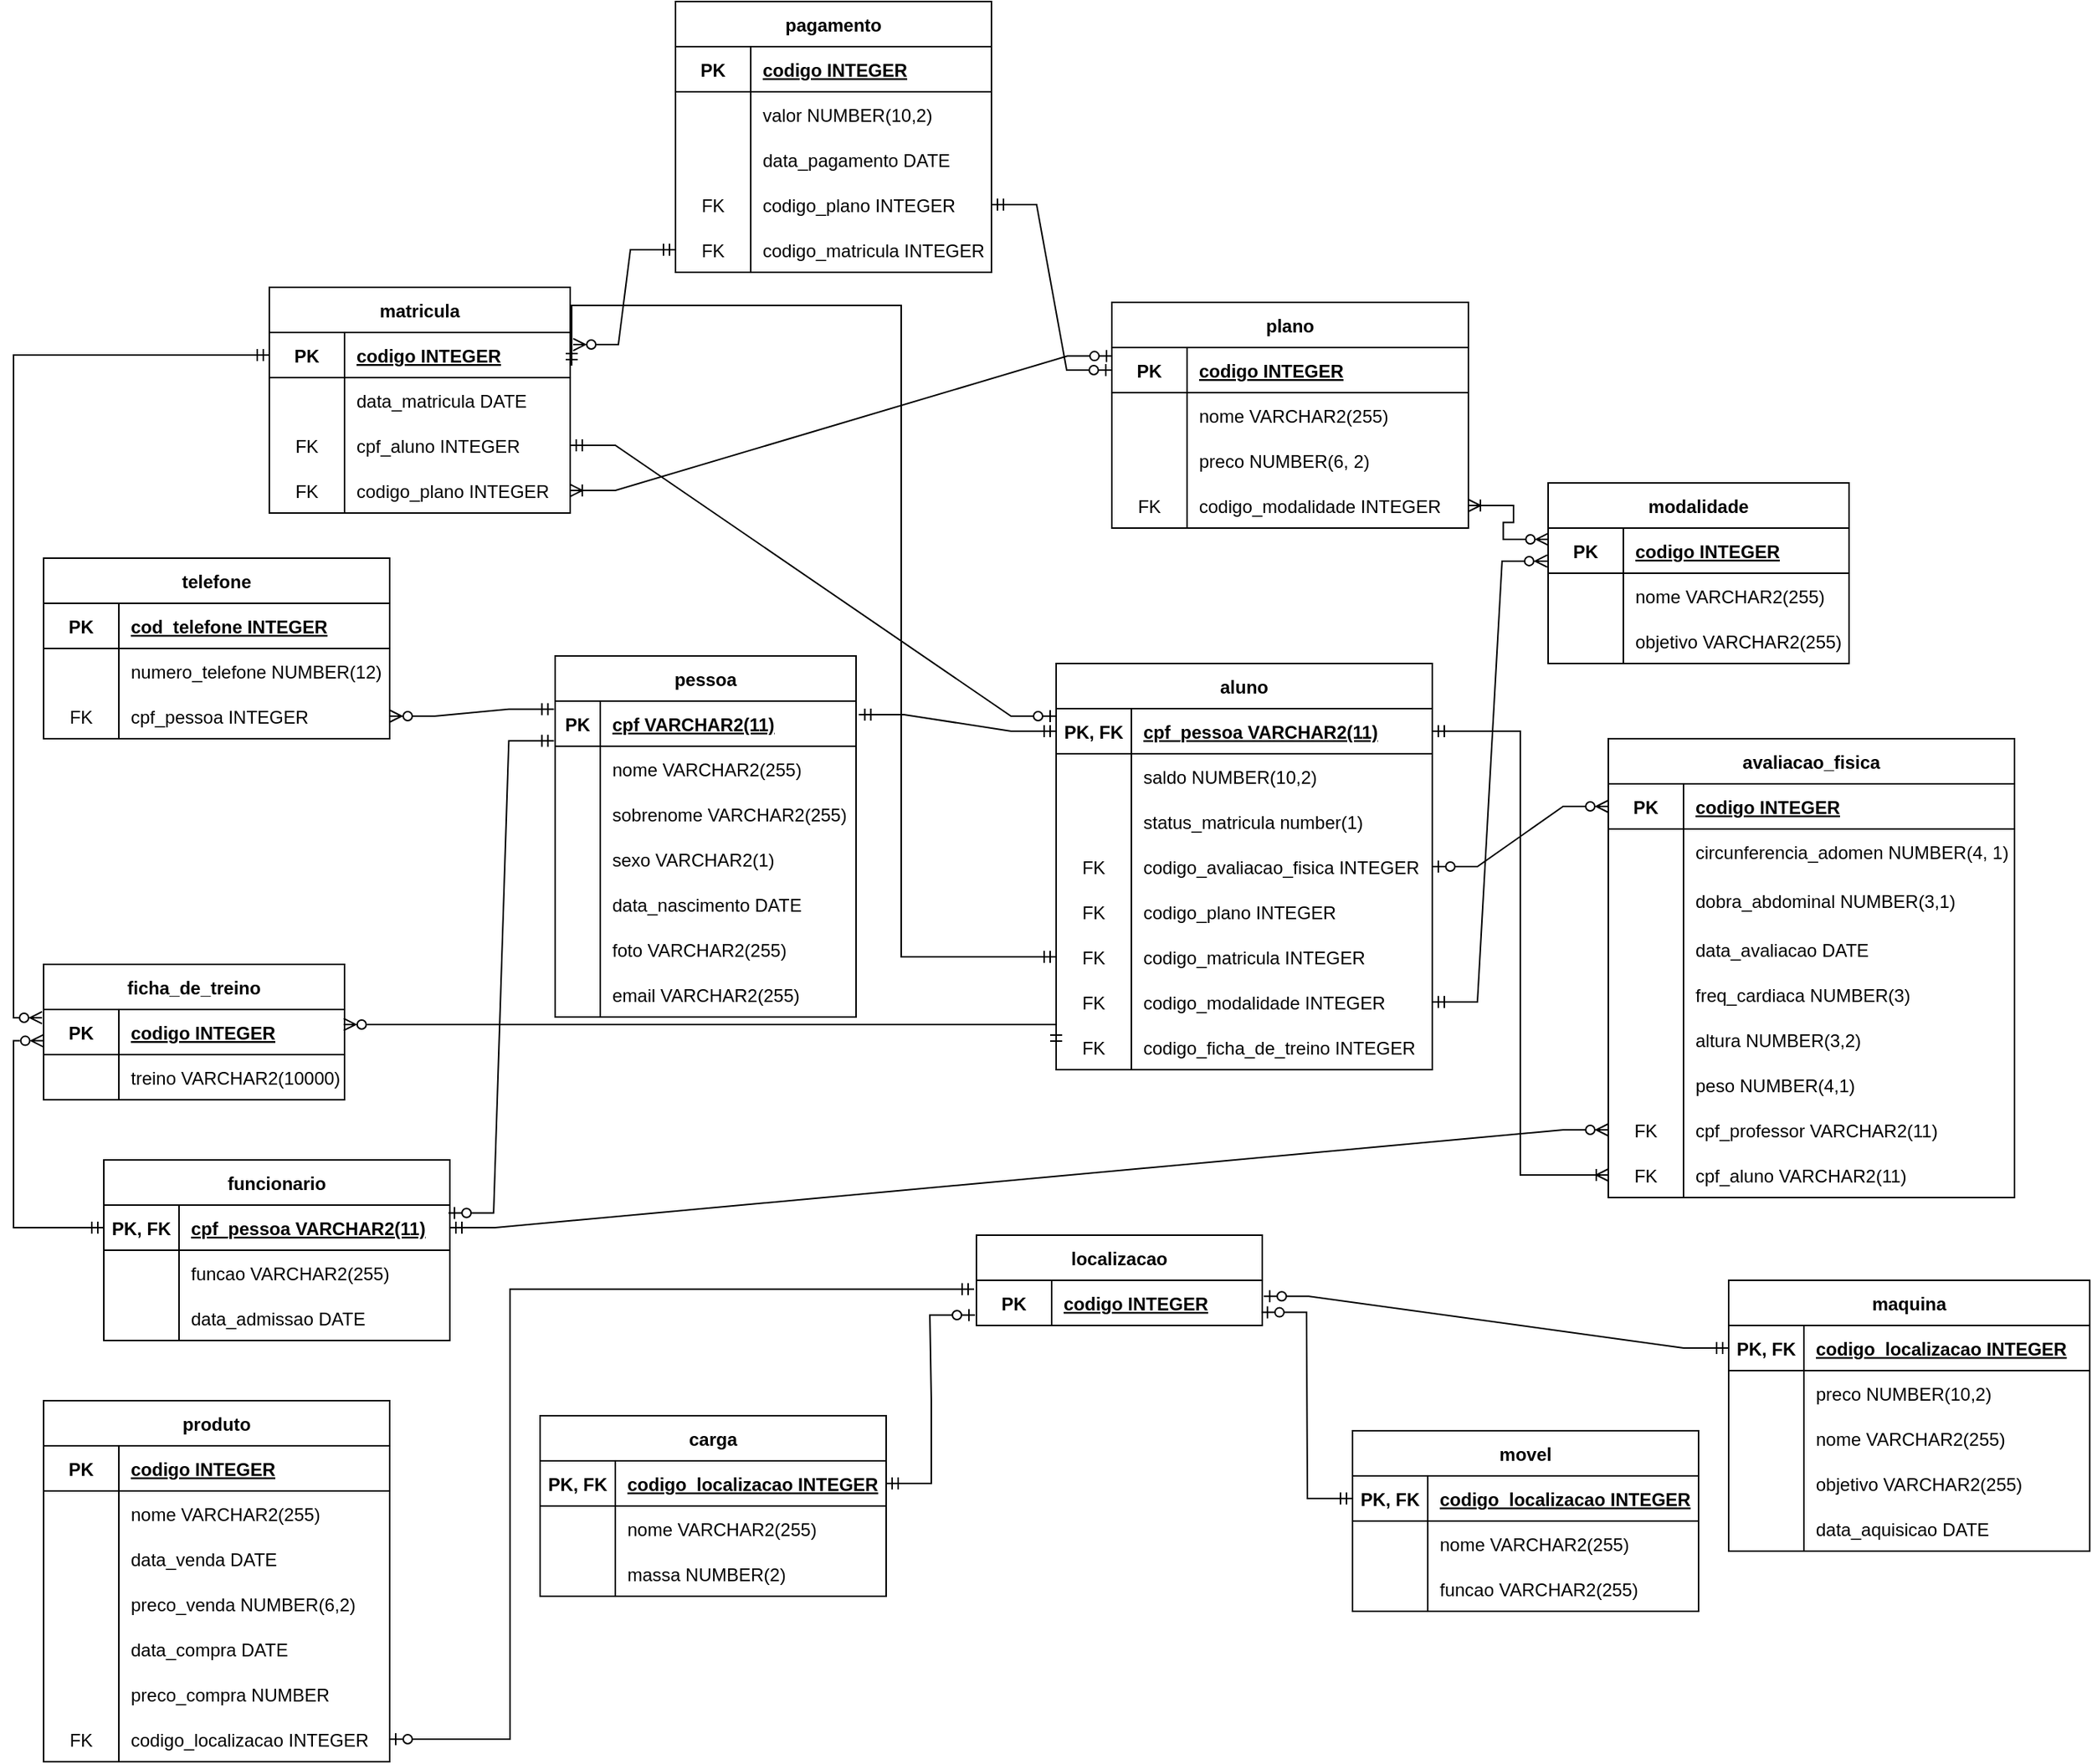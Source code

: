 <mxfile version="18.1.1" type="github">
  <diagram id="m27LijACRjWisXeR9z6p" name="Page-1">
    <mxGraphModel dx="2905" dy="2378" grid="1" gridSize="10" guides="1" tooltips="1" connect="1" arrows="1" fold="1" page="1" pageScale="1" pageWidth="827" pageHeight="1169" math="0" shadow="0">
      <root>
        <mxCell id="0" />
        <mxCell id="1" parent="0" />
        <mxCell id="VRXMyycJUJxkF40bwWIC-37" value="pessoa" style="shape=table;startSize=30;container=1;collapsible=1;childLayout=tableLayout;fixedRows=1;rowLines=0;fontStyle=1;align=center;resizeLast=1;" parent="1" vertex="1">
          <mxGeometry x="-1160" y="-185" width="200" height="240" as="geometry">
            <mxRectangle x="-770" y="150" width="70" height="30" as="alternateBounds" />
          </mxGeometry>
        </mxCell>
        <mxCell id="VRXMyycJUJxkF40bwWIC-38" value="" style="shape=tableRow;horizontal=0;startSize=0;swimlaneHead=0;swimlaneBody=0;fillColor=none;collapsible=0;dropTarget=0;points=[[0,0.5],[1,0.5]];portConstraint=eastwest;top=0;left=0;right=0;bottom=1;" parent="VRXMyycJUJxkF40bwWIC-37" vertex="1">
          <mxGeometry y="30" width="200" height="30" as="geometry" />
        </mxCell>
        <mxCell id="VRXMyycJUJxkF40bwWIC-39" value="PK" style="shape=partialRectangle;connectable=0;fillColor=none;top=0;left=0;bottom=0;right=0;fontStyle=1;overflow=hidden;" parent="VRXMyycJUJxkF40bwWIC-38" vertex="1">
          <mxGeometry width="30" height="30" as="geometry">
            <mxRectangle width="30" height="30" as="alternateBounds" />
          </mxGeometry>
        </mxCell>
        <mxCell id="VRXMyycJUJxkF40bwWIC-40" value="cpf VARCHAR2(11)" style="shape=partialRectangle;connectable=0;fillColor=none;top=0;left=0;bottom=0;right=0;align=left;spacingLeft=6;fontStyle=5;overflow=hidden;" parent="VRXMyycJUJxkF40bwWIC-38" vertex="1">
          <mxGeometry x="30" width="170" height="30" as="geometry">
            <mxRectangle width="170" height="30" as="alternateBounds" />
          </mxGeometry>
        </mxCell>
        <mxCell id="VRXMyycJUJxkF40bwWIC-41" value="" style="shape=tableRow;horizontal=0;startSize=0;swimlaneHead=0;swimlaneBody=0;fillColor=none;collapsible=0;dropTarget=0;points=[[0,0.5],[1,0.5]];portConstraint=eastwest;top=0;left=0;right=0;bottom=0;" parent="VRXMyycJUJxkF40bwWIC-37" vertex="1">
          <mxGeometry y="60" width="200" height="30" as="geometry" />
        </mxCell>
        <mxCell id="VRXMyycJUJxkF40bwWIC-42" value="" style="shape=partialRectangle;connectable=0;fillColor=none;top=0;left=0;bottom=0;right=0;editable=1;overflow=hidden;" parent="VRXMyycJUJxkF40bwWIC-41" vertex="1">
          <mxGeometry width="30" height="30" as="geometry">
            <mxRectangle width="30" height="30" as="alternateBounds" />
          </mxGeometry>
        </mxCell>
        <mxCell id="VRXMyycJUJxkF40bwWIC-43" value="nome VARCHAR2(255)" style="shape=partialRectangle;connectable=0;fillColor=none;top=0;left=0;bottom=0;right=0;align=left;spacingLeft=6;overflow=hidden;" parent="VRXMyycJUJxkF40bwWIC-41" vertex="1">
          <mxGeometry x="30" width="170" height="30" as="geometry">
            <mxRectangle width="170" height="30" as="alternateBounds" />
          </mxGeometry>
        </mxCell>
        <mxCell id="VRXMyycJUJxkF40bwWIC-67" value="" style="shape=tableRow;horizontal=0;startSize=0;swimlaneHead=0;swimlaneBody=0;fillColor=none;collapsible=0;dropTarget=0;points=[[0,0.5],[1,0.5]];portConstraint=eastwest;top=0;left=0;right=0;bottom=0;" parent="VRXMyycJUJxkF40bwWIC-37" vertex="1">
          <mxGeometry y="90" width="200" height="30" as="geometry" />
        </mxCell>
        <mxCell id="VRXMyycJUJxkF40bwWIC-68" value="" style="shape=partialRectangle;connectable=0;fillColor=none;top=0;left=0;bottom=0;right=0;editable=1;overflow=hidden;" parent="VRXMyycJUJxkF40bwWIC-67" vertex="1">
          <mxGeometry width="30" height="30" as="geometry">
            <mxRectangle width="30" height="30" as="alternateBounds" />
          </mxGeometry>
        </mxCell>
        <mxCell id="VRXMyycJUJxkF40bwWIC-69" value="sobrenome VARCHAR2(255)" style="shape=partialRectangle;connectable=0;fillColor=none;top=0;left=0;bottom=0;right=0;align=left;spacingLeft=6;overflow=hidden;" parent="VRXMyycJUJxkF40bwWIC-67" vertex="1">
          <mxGeometry x="30" width="170" height="30" as="geometry">
            <mxRectangle width="170" height="30" as="alternateBounds" />
          </mxGeometry>
        </mxCell>
        <mxCell id="VRXMyycJUJxkF40bwWIC-44" value="" style="shape=tableRow;horizontal=0;startSize=0;swimlaneHead=0;swimlaneBody=0;fillColor=none;collapsible=0;dropTarget=0;points=[[0,0.5],[1,0.5]];portConstraint=eastwest;top=0;left=0;right=0;bottom=0;" parent="VRXMyycJUJxkF40bwWIC-37" vertex="1">
          <mxGeometry y="120" width="200" height="30" as="geometry" />
        </mxCell>
        <mxCell id="VRXMyycJUJxkF40bwWIC-45" value="" style="shape=partialRectangle;connectable=0;fillColor=none;top=0;left=0;bottom=0;right=0;editable=1;overflow=hidden;" parent="VRXMyycJUJxkF40bwWIC-44" vertex="1">
          <mxGeometry width="30" height="30" as="geometry">
            <mxRectangle width="30" height="30" as="alternateBounds" />
          </mxGeometry>
        </mxCell>
        <mxCell id="VRXMyycJUJxkF40bwWIC-46" value="sexo VARCHAR2(1)" style="shape=partialRectangle;connectable=0;fillColor=none;top=0;left=0;bottom=0;right=0;align=left;spacingLeft=6;overflow=hidden;" parent="VRXMyycJUJxkF40bwWIC-44" vertex="1">
          <mxGeometry x="30" width="170" height="30" as="geometry">
            <mxRectangle width="170" height="30" as="alternateBounds" />
          </mxGeometry>
        </mxCell>
        <mxCell id="VRXMyycJUJxkF40bwWIC-47" value="" style="shape=tableRow;horizontal=0;startSize=0;swimlaneHead=0;swimlaneBody=0;fillColor=none;collapsible=0;dropTarget=0;points=[[0,0.5],[1,0.5]];portConstraint=eastwest;top=0;left=0;right=0;bottom=0;" parent="VRXMyycJUJxkF40bwWIC-37" vertex="1">
          <mxGeometry y="150" width="200" height="30" as="geometry" />
        </mxCell>
        <mxCell id="VRXMyycJUJxkF40bwWIC-48" value="" style="shape=partialRectangle;connectable=0;fillColor=none;top=0;left=0;bottom=0;right=0;editable=1;overflow=hidden;" parent="VRXMyycJUJxkF40bwWIC-47" vertex="1">
          <mxGeometry width="30" height="30" as="geometry">
            <mxRectangle width="30" height="30" as="alternateBounds" />
          </mxGeometry>
        </mxCell>
        <mxCell id="VRXMyycJUJxkF40bwWIC-49" value="data_nascimento DATE" style="shape=partialRectangle;connectable=0;fillColor=none;top=0;left=0;bottom=0;right=0;align=left;spacingLeft=6;overflow=hidden;" parent="VRXMyycJUJxkF40bwWIC-47" vertex="1">
          <mxGeometry x="30" width="170" height="30" as="geometry">
            <mxRectangle width="170" height="30" as="alternateBounds" />
          </mxGeometry>
        </mxCell>
        <mxCell id="VRXMyycJUJxkF40bwWIC-64" value="" style="shape=tableRow;horizontal=0;startSize=0;swimlaneHead=0;swimlaneBody=0;fillColor=none;collapsible=0;dropTarget=0;points=[[0,0.5],[1,0.5]];portConstraint=eastwest;top=0;left=0;right=0;bottom=0;" parent="VRXMyycJUJxkF40bwWIC-37" vertex="1">
          <mxGeometry y="180" width="200" height="30" as="geometry" />
        </mxCell>
        <mxCell id="VRXMyycJUJxkF40bwWIC-65" value="" style="shape=partialRectangle;connectable=0;fillColor=none;top=0;left=0;bottom=0;right=0;editable=1;overflow=hidden;" parent="VRXMyycJUJxkF40bwWIC-64" vertex="1">
          <mxGeometry width="30" height="30" as="geometry">
            <mxRectangle width="30" height="30" as="alternateBounds" />
          </mxGeometry>
        </mxCell>
        <mxCell id="VRXMyycJUJxkF40bwWIC-66" value="foto VARCHAR2(255)" style="shape=partialRectangle;connectable=0;fillColor=none;top=0;left=0;bottom=0;right=0;align=left;spacingLeft=6;overflow=hidden;" parent="VRXMyycJUJxkF40bwWIC-64" vertex="1">
          <mxGeometry x="30" width="170" height="30" as="geometry">
            <mxRectangle width="170" height="30" as="alternateBounds" />
          </mxGeometry>
        </mxCell>
        <mxCell id="VRXMyycJUJxkF40bwWIC-73" value="" style="shape=tableRow;horizontal=0;startSize=0;swimlaneHead=0;swimlaneBody=0;fillColor=none;collapsible=0;dropTarget=0;points=[[0,0.5],[1,0.5]];portConstraint=eastwest;top=0;left=0;right=0;bottom=0;" parent="VRXMyycJUJxkF40bwWIC-37" vertex="1">
          <mxGeometry y="210" width="200" height="30" as="geometry" />
        </mxCell>
        <mxCell id="VRXMyycJUJxkF40bwWIC-74" value="" style="shape=partialRectangle;connectable=0;fillColor=none;top=0;left=0;bottom=0;right=0;fontStyle=0;overflow=hidden;" parent="VRXMyycJUJxkF40bwWIC-73" vertex="1">
          <mxGeometry width="30" height="30" as="geometry">
            <mxRectangle width="30" height="30" as="alternateBounds" />
          </mxGeometry>
        </mxCell>
        <mxCell id="VRXMyycJUJxkF40bwWIC-75" value="email VARCHAR2(255)" style="shape=partialRectangle;connectable=0;fillColor=none;top=0;left=0;bottom=0;right=0;align=left;spacingLeft=6;fontStyle=0;overflow=hidden;" parent="VRXMyycJUJxkF40bwWIC-73" vertex="1">
          <mxGeometry x="30" width="170" height="30" as="geometry">
            <mxRectangle width="170" height="30" as="alternateBounds" />
          </mxGeometry>
        </mxCell>
        <mxCell id="VRXMyycJUJxkF40bwWIC-102" value="telefone" style="shape=table;startSize=30;container=1;collapsible=1;childLayout=tableLayout;fixedRows=1;rowLines=0;fontStyle=1;align=center;resizeLast=1;" parent="1" vertex="1">
          <mxGeometry x="-1500" y="-250" width="230" height="120" as="geometry" />
        </mxCell>
        <mxCell id="VRXMyycJUJxkF40bwWIC-103" value="" style="shape=tableRow;horizontal=0;startSize=0;swimlaneHead=0;swimlaneBody=0;fillColor=none;collapsible=0;dropTarget=0;points=[[0,0.5],[1,0.5]];portConstraint=eastwest;top=0;left=0;right=0;bottom=1;" parent="VRXMyycJUJxkF40bwWIC-102" vertex="1">
          <mxGeometry y="30" width="230" height="30" as="geometry" />
        </mxCell>
        <mxCell id="VRXMyycJUJxkF40bwWIC-104" value="PK" style="shape=partialRectangle;connectable=0;fillColor=none;top=0;left=0;bottom=0;right=0;fontStyle=1;overflow=hidden;" parent="VRXMyycJUJxkF40bwWIC-103" vertex="1">
          <mxGeometry width="50" height="30" as="geometry">
            <mxRectangle width="50" height="30" as="alternateBounds" />
          </mxGeometry>
        </mxCell>
        <mxCell id="VRXMyycJUJxkF40bwWIC-105" value="cod_telefone INTEGER" style="shape=partialRectangle;connectable=0;fillColor=none;top=0;left=0;bottom=0;right=0;align=left;spacingLeft=6;fontStyle=5;overflow=hidden;" parent="VRXMyycJUJxkF40bwWIC-103" vertex="1">
          <mxGeometry x="50" width="180" height="30" as="geometry">
            <mxRectangle width="180" height="30" as="alternateBounds" />
          </mxGeometry>
        </mxCell>
        <mxCell id="VRXMyycJUJxkF40bwWIC-106" value="" style="shape=tableRow;horizontal=0;startSize=0;swimlaneHead=0;swimlaneBody=0;fillColor=none;collapsible=0;dropTarget=0;points=[[0,0.5],[1,0.5]];portConstraint=eastwest;top=0;left=0;right=0;bottom=0;" parent="VRXMyycJUJxkF40bwWIC-102" vertex="1">
          <mxGeometry y="60" width="230" height="30" as="geometry" />
        </mxCell>
        <mxCell id="VRXMyycJUJxkF40bwWIC-107" value="" style="shape=partialRectangle;connectable=0;fillColor=none;top=0;left=0;bottom=0;right=0;editable=1;overflow=hidden;" parent="VRXMyycJUJxkF40bwWIC-106" vertex="1">
          <mxGeometry width="50" height="30" as="geometry">
            <mxRectangle width="50" height="30" as="alternateBounds" />
          </mxGeometry>
        </mxCell>
        <mxCell id="VRXMyycJUJxkF40bwWIC-108" value="numero_telefone NUMBER(12)" style="shape=partialRectangle;connectable=0;fillColor=none;top=0;left=0;bottom=0;right=0;align=left;spacingLeft=6;overflow=hidden;" parent="VRXMyycJUJxkF40bwWIC-106" vertex="1">
          <mxGeometry x="50" width="180" height="30" as="geometry">
            <mxRectangle width="180" height="30" as="alternateBounds" />
          </mxGeometry>
        </mxCell>
        <mxCell id="1MnQdpHbEbZQGodUQo2X-2" value="" style="shape=tableRow;horizontal=0;startSize=0;swimlaneHead=0;swimlaneBody=0;fillColor=none;collapsible=0;dropTarget=0;points=[[0,0.5],[1,0.5]];portConstraint=eastwest;top=0;left=0;right=0;bottom=0;" parent="VRXMyycJUJxkF40bwWIC-102" vertex="1">
          <mxGeometry y="90" width="230" height="30" as="geometry" />
        </mxCell>
        <mxCell id="1MnQdpHbEbZQGodUQo2X-3" value="FK" style="shape=partialRectangle;connectable=0;fillColor=none;top=0;left=0;bottom=0;right=0;fontStyle=0;overflow=hidden;" parent="1MnQdpHbEbZQGodUQo2X-2" vertex="1">
          <mxGeometry width="50" height="30" as="geometry">
            <mxRectangle width="50" height="30" as="alternateBounds" />
          </mxGeometry>
        </mxCell>
        <mxCell id="1MnQdpHbEbZQGodUQo2X-4" value="cpf_pessoa INTEGER" style="shape=partialRectangle;connectable=0;fillColor=none;top=0;left=0;bottom=0;right=0;align=left;spacingLeft=6;fontStyle=0;overflow=hidden;" parent="1MnQdpHbEbZQGodUQo2X-2" vertex="1">
          <mxGeometry x="50" width="180" height="30" as="geometry">
            <mxRectangle width="180" height="30" as="alternateBounds" />
          </mxGeometry>
        </mxCell>
        <mxCell id="VRXMyycJUJxkF40bwWIC-127" value="funcionario" style="shape=table;startSize=30;container=1;collapsible=1;childLayout=tableLayout;fixedRows=1;rowLines=0;fontStyle=1;align=center;resizeLast=1;" parent="1" vertex="1">
          <mxGeometry x="-1460" y="150" width="230" height="120" as="geometry">
            <mxRectangle x="-770" y="150" width="70" height="30" as="alternateBounds" />
          </mxGeometry>
        </mxCell>
        <mxCell id="VRXMyycJUJxkF40bwWIC-128" value="" style="shape=tableRow;horizontal=0;startSize=0;swimlaneHead=0;swimlaneBody=0;fillColor=none;collapsible=0;dropTarget=0;points=[[0,0.5],[1,0.5]];portConstraint=eastwest;top=0;left=0;right=0;bottom=1;" parent="VRXMyycJUJxkF40bwWIC-127" vertex="1">
          <mxGeometry y="30" width="230" height="30" as="geometry" />
        </mxCell>
        <mxCell id="VRXMyycJUJxkF40bwWIC-129" value="PK, FK" style="shape=partialRectangle;connectable=0;fillColor=none;top=0;left=0;bottom=0;right=0;fontStyle=1;overflow=hidden;" parent="VRXMyycJUJxkF40bwWIC-128" vertex="1">
          <mxGeometry width="50" height="30" as="geometry">
            <mxRectangle width="50" height="30" as="alternateBounds" />
          </mxGeometry>
        </mxCell>
        <mxCell id="VRXMyycJUJxkF40bwWIC-130" value="cpf_pessoa VARCHAR2(11)" style="shape=partialRectangle;connectable=0;fillColor=none;top=0;left=0;bottom=0;right=0;align=left;spacingLeft=6;fontStyle=5;overflow=hidden;" parent="VRXMyycJUJxkF40bwWIC-128" vertex="1">
          <mxGeometry x="50" width="180" height="30" as="geometry">
            <mxRectangle width="180" height="30" as="alternateBounds" />
          </mxGeometry>
        </mxCell>
        <mxCell id="VRXMyycJUJxkF40bwWIC-131" value="" style="shape=tableRow;horizontal=0;startSize=0;swimlaneHead=0;swimlaneBody=0;fillColor=none;collapsible=0;dropTarget=0;points=[[0,0.5],[1,0.5]];portConstraint=eastwest;top=0;left=0;right=0;bottom=0;" parent="VRXMyycJUJxkF40bwWIC-127" vertex="1">
          <mxGeometry y="60" width="230" height="30" as="geometry" />
        </mxCell>
        <mxCell id="VRXMyycJUJxkF40bwWIC-132" value="" style="shape=partialRectangle;connectable=0;fillColor=none;top=0;left=0;bottom=0;right=0;editable=1;overflow=hidden;" parent="VRXMyycJUJxkF40bwWIC-131" vertex="1">
          <mxGeometry width="50" height="30" as="geometry">
            <mxRectangle width="50" height="30" as="alternateBounds" />
          </mxGeometry>
        </mxCell>
        <mxCell id="VRXMyycJUJxkF40bwWIC-133" value="funcao VARCHAR2(255)" style="shape=partialRectangle;connectable=0;fillColor=none;top=0;left=0;bottom=0;right=0;align=left;spacingLeft=6;overflow=hidden;" parent="VRXMyycJUJxkF40bwWIC-131" vertex="1">
          <mxGeometry x="50" width="180" height="30" as="geometry">
            <mxRectangle width="180" height="30" as="alternateBounds" />
          </mxGeometry>
        </mxCell>
        <mxCell id="VRXMyycJUJxkF40bwWIC-134" value="" style="shape=tableRow;horizontal=0;startSize=0;swimlaneHead=0;swimlaneBody=0;fillColor=none;collapsible=0;dropTarget=0;points=[[0,0.5],[1,0.5]];portConstraint=eastwest;top=0;left=0;right=0;bottom=0;" parent="VRXMyycJUJxkF40bwWIC-127" vertex="1">
          <mxGeometry y="90" width="230" height="30" as="geometry" />
        </mxCell>
        <mxCell id="VRXMyycJUJxkF40bwWIC-135" value="" style="shape=partialRectangle;connectable=0;fillColor=none;top=0;left=0;bottom=0;right=0;editable=1;overflow=hidden;" parent="VRXMyycJUJxkF40bwWIC-134" vertex="1">
          <mxGeometry width="50" height="30" as="geometry">
            <mxRectangle width="50" height="30" as="alternateBounds" />
          </mxGeometry>
        </mxCell>
        <mxCell id="VRXMyycJUJxkF40bwWIC-136" value="data_admissao DATE" style="shape=partialRectangle;connectable=0;fillColor=none;top=0;left=0;bottom=0;right=0;align=left;spacingLeft=6;overflow=hidden;" parent="VRXMyycJUJxkF40bwWIC-134" vertex="1">
          <mxGeometry x="50" width="180" height="30" as="geometry">
            <mxRectangle width="180" height="30" as="alternateBounds" />
          </mxGeometry>
        </mxCell>
        <mxCell id="VRXMyycJUJxkF40bwWIC-162" value="" style="edgeStyle=entityRelationEdgeStyle;fontSize=12;html=1;endArrow=ERzeroToOne;startArrow=ERmandOne;rounded=0;entryX=0.996;entryY=0.176;entryDx=0;entryDy=0;exitX=-0.004;exitY=0.88;exitDx=0;exitDy=0;exitPerimeter=0;entryPerimeter=0;" parent="1" source="VRXMyycJUJxkF40bwWIC-38" target="VRXMyycJUJxkF40bwWIC-128" edge="1">
          <mxGeometry width="100" height="100" relative="1" as="geometry">
            <mxPoint x="-1250" y="250" as="sourcePoint" />
            <mxPoint x="-1180" y="355" as="targetPoint" />
          </mxGeometry>
        </mxCell>
        <mxCell id="VRXMyycJUJxkF40bwWIC-163" value="avaliacao_fisica" style="shape=table;startSize=30;container=1;collapsible=1;childLayout=tableLayout;fixedRows=1;rowLines=0;fontStyle=1;align=center;resizeLast=1;" parent="1" vertex="1">
          <mxGeometry x="-460" y="-130" width="270" height="305.0" as="geometry">
            <mxRectangle x="-770" y="150" width="70" height="30" as="alternateBounds" />
          </mxGeometry>
        </mxCell>
        <mxCell id="VRXMyycJUJxkF40bwWIC-164" value="" style="shape=tableRow;horizontal=0;startSize=0;swimlaneHead=0;swimlaneBody=0;fillColor=none;collapsible=0;dropTarget=0;points=[[0,0.5],[1,0.5]];portConstraint=eastwest;top=0;left=0;right=0;bottom=1;" parent="VRXMyycJUJxkF40bwWIC-163" vertex="1">
          <mxGeometry y="30" width="270" height="30" as="geometry" />
        </mxCell>
        <mxCell id="VRXMyycJUJxkF40bwWIC-165" value="PK" style="shape=partialRectangle;connectable=0;fillColor=none;top=0;left=0;bottom=0;right=0;fontStyle=1;overflow=hidden;" parent="VRXMyycJUJxkF40bwWIC-164" vertex="1">
          <mxGeometry width="50" height="30" as="geometry">
            <mxRectangle width="50" height="30" as="alternateBounds" />
          </mxGeometry>
        </mxCell>
        <mxCell id="VRXMyycJUJxkF40bwWIC-166" value="codigo INTEGER" style="shape=partialRectangle;connectable=0;fillColor=none;top=0;left=0;bottom=0;right=0;align=left;spacingLeft=6;fontStyle=5;overflow=hidden;" parent="VRXMyycJUJxkF40bwWIC-164" vertex="1">
          <mxGeometry x="50" width="220" height="30" as="geometry">
            <mxRectangle width="220" height="30" as="alternateBounds" />
          </mxGeometry>
        </mxCell>
        <mxCell id="VRXMyycJUJxkF40bwWIC-167" value="" style="shape=tableRow;horizontal=0;startSize=0;swimlaneHead=0;swimlaneBody=0;fillColor=none;collapsible=0;dropTarget=0;points=[[0,0.5],[1,0.5]];portConstraint=eastwest;top=0;left=0;right=0;bottom=0;" parent="VRXMyycJUJxkF40bwWIC-163" vertex="1">
          <mxGeometry y="60" width="270" height="30" as="geometry" />
        </mxCell>
        <mxCell id="VRXMyycJUJxkF40bwWIC-168" value="" style="shape=partialRectangle;connectable=0;fillColor=none;top=0;left=0;bottom=0;right=0;editable=1;overflow=hidden;" parent="VRXMyycJUJxkF40bwWIC-167" vertex="1">
          <mxGeometry width="50" height="30" as="geometry">
            <mxRectangle width="50" height="30" as="alternateBounds" />
          </mxGeometry>
        </mxCell>
        <mxCell id="VRXMyycJUJxkF40bwWIC-169" value="circunferencia_adomen NUMBER(4, 1)" style="shape=partialRectangle;connectable=0;fillColor=none;top=0;left=0;bottom=0;right=0;align=left;spacingLeft=6;overflow=hidden;" parent="VRXMyycJUJxkF40bwWIC-167" vertex="1">
          <mxGeometry x="50" width="220" height="30" as="geometry">
            <mxRectangle width="220" height="30" as="alternateBounds" />
          </mxGeometry>
        </mxCell>
        <mxCell id="VRXMyycJUJxkF40bwWIC-188" value="" style="shape=tableRow;horizontal=0;startSize=0;swimlaneHead=0;swimlaneBody=0;fillColor=none;collapsible=0;dropTarget=0;points=[[0,0.5],[1,0.5]];portConstraint=eastwest;top=0;left=0;right=0;bottom=0;" parent="VRXMyycJUJxkF40bwWIC-163" vertex="1">
          <mxGeometry y="90" width="270" height="35" as="geometry" />
        </mxCell>
        <mxCell id="VRXMyycJUJxkF40bwWIC-189" value="" style="shape=partialRectangle;connectable=0;fillColor=none;top=0;left=0;bottom=0;right=0;editable=1;overflow=hidden;" parent="VRXMyycJUJxkF40bwWIC-188" vertex="1">
          <mxGeometry width="50" height="35" as="geometry">
            <mxRectangle width="50" height="35" as="alternateBounds" />
          </mxGeometry>
        </mxCell>
        <mxCell id="VRXMyycJUJxkF40bwWIC-190" value="dobra_abdominal NUMBER(3,1)" style="shape=partialRectangle;connectable=0;fillColor=none;top=0;left=0;bottom=0;right=0;align=left;spacingLeft=6;overflow=hidden;" parent="VRXMyycJUJxkF40bwWIC-188" vertex="1">
          <mxGeometry x="50" width="220" height="35" as="geometry">
            <mxRectangle width="220" height="35" as="alternateBounds" />
          </mxGeometry>
        </mxCell>
        <mxCell id="VRXMyycJUJxkF40bwWIC-170" value="" style="shape=tableRow;horizontal=0;startSize=0;swimlaneHead=0;swimlaneBody=0;fillColor=none;collapsible=0;dropTarget=0;points=[[0,0.5],[1,0.5]];portConstraint=eastwest;top=0;left=0;right=0;bottom=0;" parent="VRXMyycJUJxkF40bwWIC-163" vertex="1">
          <mxGeometry y="125" width="270" height="30" as="geometry" />
        </mxCell>
        <mxCell id="VRXMyycJUJxkF40bwWIC-171" value="" style="shape=partialRectangle;connectable=0;fillColor=none;top=0;left=0;bottom=0;right=0;editable=1;overflow=hidden;" parent="VRXMyycJUJxkF40bwWIC-170" vertex="1">
          <mxGeometry width="50" height="30" as="geometry">
            <mxRectangle width="50" height="30" as="alternateBounds" />
          </mxGeometry>
        </mxCell>
        <mxCell id="VRXMyycJUJxkF40bwWIC-172" value="data_avaliacao DATE" style="shape=partialRectangle;connectable=0;fillColor=none;top=0;left=0;bottom=0;right=0;align=left;spacingLeft=6;overflow=hidden;" parent="VRXMyycJUJxkF40bwWIC-170" vertex="1">
          <mxGeometry x="50" width="220" height="30" as="geometry">
            <mxRectangle width="220" height="30" as="alternateBounds" />
          </mxGeometry>
        </mxCell>
        <mxCell id="VRXMyycJUJxkF40bwWIC-179" value="" style="shape=tableRow;horizontal=0;startSize=0;swimlaneHead=0;swimlaneBody=0;fillColor=none;collapsible=0;dropTarget=0;points=[[0,0.5],[1,0.5]];portConstraint=eastwest;top=0;left=0;right=0;bottom=0;" parent="VRXMyycJUJxkF40bwWIC-163" vertex="1">
          <mxGeometry y="155" width="270" height="30" as="geometry" />
        </mxCell>
        <mxCell id="VRXMyycJUJxkF40bwWIC-180" value="" style="shape=partialRectangle;connectable=0;fillColor=none;top=0;left=0;bottom=0;right=0;editable=1;overflow=hidden;" parent="VRXMyycJUJxkF40bwWIC-179" vertex="1">
          <mxGeometry width="50" height="30" as="geometry">
            <mxRectangle width="50" height="30" as="alternateBounds" />
          </mxGeometry>
        </mxCell>
        <mxCell id="VRXMyycJUJxkF40bwWIC-181" value="freq_cardiaca NUMBER(3)" style="shape=partialRectangle;connectable=0;fillColor=none;top=0;left=0;bottom=0;right=0;align=left;spacingLeft=6;overflow=hidden;" parent="VRXMyycJUJxkF40bwWIC-179" vertex="1">
          <mxGeometry x="50" width="220" height="30" as="geometry">
            <mxRectangle width="220" height="30" as="alternateBounds" />
          </mxGeometry>
        </mxCell>
        <mxCell id="VRXMyycJUJxkF40bwWIC-182" value="" style="shape=tableRow;horizontal=0;startSize=0;swimlaneHead=0;swimlaneBody=0;fillColor=none;collapsible=0;dropTarget=0;points=[[0,0.5],[1,0.5]];portConstraint=eastwest;top=0;left=0;right=0;bottom=0;" parent="VRXMyycJUJxkF40bwWIC-163" vertex="1">
          <mxGeometry y="185" width="270" height="30" as="geometry" />
        </mxCell>
        <mxCell id="VRXMyycJUJxkF40bwWIC-183" value="" style="shape=partialRectangle;connectable=0;fillColor=none;top=0;left=0;bottom=0;right=0;editable=1;overflow=hidden;" parent="VRXMyycJUJxkF40bwWIC-182" vertex="1">
          <mxGeometry width="50" height="30" as="geometry">
            <mxRectangle width="50" height="30" as="alternateBounds" />
          </mxGeometry>
        </mxCell>
        <mxCell id="VRXMyycJUJxkF40bwWIC-184" value="altura NUMBER(3,2)" style="shape=partialRectangle;connectable=0;fillColor=none;top=0;left=0;bottom=0;right=0;align=left;spacingLeft=6;overflow=hidden;" parent="VRXMyycJUJxkF40bwWIC-182" vertex="1">
          <mxGeometry x="50" width="220" height="30" as="geometry">
            <mxRectangle width="220" height="30" as="alternateBounds" />
          </mxGeometry>
        </mxCell>
        <mxCell id="VRXMyycJUJxkF40bwWIC-185" value="" style="shape=tableRow;horizontal=0;startSize=0;swimlaneHead=0;swimlaneBody=0;fillColor=none;collapsible=0;dropTarget=0;points=[[0,0.5],[1,0.5]];portConstraint=eastwest;top=0;left=0;right=0;bottom=0;" parent="VRXMyycJUJxkF40bwWIC-163" vertex="1">
          <mxGeometry y="215" width="270" height="30" as="geometry" />
        </mxCell>
        <mxCell id="VRXMyycJUJxkF40bwWIC-186" value="" style="shape=partialRectangle;connectable=0;fillColor=none;top=0;left=0;bottom=0;right=0;editable=1;overflow=hidden;" parent="VRXMyycJUJxkF40bwWIC-185" vertex="1">
          <mxGeometry width="50" height="30" as="geometry">
            <mxRectangle width="50" height="30" as="alternateBounds" />
          </mxGeometry>
        </mxCell>
        <mxCell id="VRXMyycJUJxkF40bwWIC-187" value="peso NUMBER(4,1)" style="shape=partialRectangle;connectable=0;fillColor=none;top=0;left=0;bottom=0;right=0;align=left;spacingLeft=6;overflow=hidden;" parent="VRXMyycJUJxkF40bwWIC-185" vertex="1">
          <mxGeometry x="50" width="220" height="30" as="geometry">
            <mxRectangle width="220" height="30" as="alternateBounds" />
          </mxGeometry>
        </mxCell>
        <mxCell id="VRXMyycJUJxkF40bwWIC-191" value="" style="shape=tableRow;horizontal=0;startSize=0;swimlaneHead=0;swimlaneBody=0;fillColor=none;collapsible=0;dropTarget=0;points=[[0,0.5],[1,0.5]];portConstraint=eastwest;top=0;left=0;right=0;bottom=0;" parent="VRXMyycJUJxkF40bwWIC-163" vertex="1">
          <mxGeometry y="245" width="270" height="30" as="geometry" />
        </mxCell>
        <mxCell id="VRXMyycJUJxkF40bwWIC-192" value="FK" style="shape=partialRectangle;connectable=0;fillColor=none;top=0;left=0;bottom=0;right=0;fontStyle=0;overflow=hidden;" parent="VRXMyycJUJxkF40bwWIC-191" vertex="1">
          <mxGeometry width="50" height="30" as="geometry">
            <mxRectangle width="50" height="30" as="alternateBounds" />
          </mxGeometry>
        </mxCell>
        <mxCell id="VRXMyycJUJxkF40bwWIC-193" value="cpf_professor VARCHAR2(11)" style="shape=partialRectangle;connectable=0;fillColor=none;top=0;left=0;bottom=0;right=0;align=left;spacingLeft=6;fontStyle=0;overflow=hidden;" parent="VRXMyycJUJxkF40bwWIC-191" vertex="1">
          <mxGeometry x="50" width="220" height="30" as="geometry">
            <mxRectangle width="220" height="30" as="alternateBounds" />
          </mxGeometry>
        </mxCell>
        <mxCell id="VRXMyycJUJxkF40bwWIC-194" value="" style="shape=tableRow;horizontal=0;startSize=0;swimlaneHead=0;swimlaneBody=0;fillColor=none;collapsible=0;dropTarget=0;points=[[0,0.5],[1,0.5]];portConstraint=eastwest;top=0;left=0;right=0;bottom=0;" parent="VRXMyycJUJxkF40bwWIC-163" vertex="1">
          <mxGeometry y="275" width="270" height="30" as="geometry" />
        </mxCell>
        <mxCell id="VRXMyycJUJxkF40bwWIC-195" value="FK" style="shape=partialRectangle;connectable=0;fillColor=none;top=0;left=0;bottom=0;right=0;fontStyle=0;overflow=hidden;" parent="VRXMyycJUJxkF40bwWIC-194" vertex="1">
          <mxGeometry width="50" height="30" as="geometry">
            <mxRectangle width="50" height="30" as="alternateBounds" />
          </mxGeometry>
        </mxCell>
        <mxCell id="VRXMyycJUJxkF40bwWIC-196" value="cpf_aluno VARCHAR2(11)" style="shape=partialRectangle;connectable=0;fillColor=none;top=0;left=0;bottom=0;right=0;align=left;spacingLeft=6;fontStyle=0;overflow=hidden;" parent="VRXMyycJUJxkF40bwWIC-194" vertex="1">
          <mxGeometry x="50" width="220" height="30" as="geometry">
            <mxRectangle width="220" height="30" as="alternateBounds" />
          </mxGeometry>
        </mxCell>
        <mxCell id="VRXMyycJUJxkF40bwWIC-197" value="" style="edgeStyle=entityRelationEdgeStyle;fontSize=12;html=1;endArrow=ERzeroToMany;startArrow=ERmandOne;rounded=0;entryX=0;entryY=0.5;entryDx=0;entryDy=0;exitX=1;exitY=0.5;exitDx=0;exitDy=0;" parent="1" source="VRXMyycJUJxkF40bwWIC-128" target="VRXMyycJUJxkF40bwWIC-191" edge="1">
          <mxGeometry width="100" height="100" relative="1" as="geometry">
            <mxPoint x="-1196" y="400" as="sourcePoint" />
            <mxPoint x="-940" y="460" as="targetPoint" />
          </mxGeometry>
        </mxCell>
        <mxCell id="VRXMyycJUJxkF40bwWIC-198" value="aluno" style="shape=table;startSize=30;container=1;collapsible=1;childLayout=tableLayout;fixedRows=1;rowLines=0;fontStyle=1;align=center;resizeLast=1;" parent="1" vertex="1">
          <mxGeometry x="-827" y="-180" width="250" height="270" as="geometry">
            <mxRectangle x="-770" y="150" width="70" height="30" as="alternateBounds" />
          </mxGeometry>
        </mxCell>
        <mxCell id="VRXMyycJUJxkF40bwWIC-199" value="" style="shape=tableRow;horizontal=0;startSize=0;swimlaneHead=0;swimlaneBody=0;fillColor=none;collapsible=0;dropTarget=0;points=[[0,0.5],[1,0.5]];portConstraint=eastwest;top=0;left=0;right=0;bottom=1;" parent="VRXMyycJUJxkF40bwWIC-198" vertex="1">
          <mxGeometry y="30" width="250" height="30" as="geometry" />
        </mxCell>
        <mxCell id="VRXMyycJUJxkF40bwWIC-200" value="PK, FK" style="shape=partialRectangle;connectable=0;fillColor=none;top=0;left=0;bottom=0;right=0;fontStyle=1;overflow=hidden;" parent="VRXMyycJUJxkF40bwWIC-199" vertex="1">
          <mxGeometry width="50" height="30" as="geometry">
            <mxRectangle width="50" height="30" as="alternateBounds" />
          </mxGeometry>
        </mxCell>
        <mxCell id="VRXMyycJUJxkF40bwWIC-201" value="cpf_pessoa VARCHAR2(11)" style="shape=partialRectangle;connectable=0;fillColor=none;top=0;left=0;bottom=0;right=0;align=left;spacingLeft=6;fontStyle=5;overflow=hidden;" parent="VRXMyycJUJxkF40bwWIC-199" vertex="1">
          <mxGeometry x="50" width="200" height="30" as="geometry">
            <mxRectangle width="200" height="30" as="alternateBounds" />
          </mxGeometry>
        </mxCell>
        <mxCell id="VRXMyycJUJxkF40bwWIC-202" value="" style="shape=tableRow;horizontal=0;startSize=0;swimlaneHead=0;swimlaneBody=0;fillColor=none;collapsible=0;dropTarget=0;points=[[0,0.5],[1,0.5]];portConstraint=eastwest;top=0;left=0;right=0;bottom=0;" parent="VRXMyycJUJxkF40bwWIC-198" vertex="1">
          <mxGeometry y="60" width="250" height="30" as="geometry" />
        </mxCell>
        <mxCell id="VRXMyycJUJxkF40bwWIC-203" value="" style="shape=partialRectangle;connectable=0;fillColor=none;top=0;left=0;bottom=0;right=0;editable=1;overflow=hidden;" parent="VRXMyycJUJxkF40bwWIC-202" vertex="1">
          <mxGeometry width="50" height="30" as="geometry">
            <mxRectangle width="50" height="30" as="alternateBounds" />
          </mxGeometry>
        </mxCell>
        <mxCell id="VRXMyycJUJxkF40bwWIC-204" value="saldo NUMBER(10,2)" style="shape=partialRectangle;connectable=0;fillColor=none;top=0;left=0;bottom=0;right=0;align=left;spacingLeft=6;overflow=hidden;" parent="VRXMyycJUJxkF40bwWIC-202" vertex="1">
          <mxGeometry x="50" width="200" height="30" as="geometry">
            <mxRectangle width="200" height="30" as="alternateBounds" />
          </mxGeometry>
        </mxCell>
        <mxCell id="VRXMyycJUJxkF40bwWIC-205" value="" style="shape=tableRow;horizontal=0;startSize=0;swimlaneHead=0;swimlaneBody=0;fillColor=none;collapsible=0;dropTarget=0;points=[[0,0.5],[1,0.5]];portConstraint=eastwest;top=0;left=0;right=0;bottom=0;" parent="VRXMyycJUJxkF40bwWIC-198" vertex="1">
          <mxGeometry y="90" width="250" height="30" as="geometry" />
        </mxCell>
        <mxCell id="VRXMyycJUJxkF40bwWIC-206" value="" style="shape=partialRectangle;connectable=0;fillColor=none;top=0;left=0;bottom=0;right=0;editable=1;overflow=hidden;" parent="VRXMyycJUJxkF40bwWIC-205" vertex="1">
          <mxGeometry width="50" height="30" as="geometry">
            <mxRectangle width="50" height="30" as="alternateBounds" />
          </mxGeometry>
        </mxCell>
        <mxCell id="VRXMyycJUJxkF40bwWIC-207" value="status_matricula number(1)" style="shape=partialRectangle;connectable=0;fillColor=none;top=0;left=0;bottom=0;right=0;align=left;spacingLeft=6;overflow=hidden;" parent="VRXMyycJUJxkF40bwWIC-205" vertex="1">
          <mxGeometry x="50" width="200" height="30" as="geometry">
            <mxRectangle width="200" height="30" as="alternateBounds" />
          </mxGeometry>
        </mxCell>
        <mxCell id="VRXMyycJUJxkF40bwWIC-226" value="" style="shape=tableRow;horizontal=0;startSize=0;swimlaneHead=0;swimlaneBody=0;fillColor=none;collapsible=0;dropTarget=0;points=[[0,0.5],[1,0.5]];portConstraint=eastwest;top=0;left=0;right=0;bottom=0;" parent="VRXMyycJUJxkF40bwWIC-198" vertex="1">
          <mxGeometry y="120" width="250" height="30" as="geometry" />
        </mxCell>
        <mxCell id="VRXMyycJUJxkF40bwWIC-227" value="FK" style="shape=partialRectangle;connectable=0;fillColor=none;top=0;left=0;bottom=0;right=0;fontStyle=0;overflow=hidden;" parent="VRXMyycJUJxkF40bwWIC-226" vertex="1">
          <mxGeometry width="50" height="30" as="geometry">
            <mxRectangle width="50" height="30" as="alternateBounds" />
          </mxGeometry>
        </mxCell>
        <mxCell id="VRXMyycJUJxkF40bwWIC-228" value="codigo_avaliacao_fisica INTEGER" style="shape=partialRectangle;connectable=0;fillColor=none;top=0;left=0;bottom=0;right=0;align=left;spacingLeft=6;fontStyle=0;overflow=hidden;" parent="VRXMyycJUJxkF40bwWIC-226" vertex="1">
          <mxGeometry x="50" width="200" height="30" as="geometry">
            <mxRectangle width="200" height="30" as="alternateBounds" />
          </mxGeometry>
        </mxCell>
        <mxCell id="VRXMyycJUJxkF40bwWIC-232" value="" style="shape=tableRow;horizontal=0;startSize=0;swimlaneHead=0;swimlaneBody=0;fillColor=none;collapsible=0;dropTarget=0;points=[[0,0.5],[1,0.5]];portConstraint=eastwest;top=0;left=0;right=0;bottom=0;" parent="VRXMyycJUJxkF40bwWIC-198" vertex="1">
          <mxGeometry y="150" width="250" height="30" as="geometry" />
        </mxCell>
        <mxCell id="VRXMyycJUJxkF40bwWIC-233" value="FK" style="shape=partialRectangle;connectable=0;fillColor=none;top=0;left=0;bottom=0;right=0;fontStyle=0;overflow=hidden;" parent="VRXMyycJUJxkF40bwWIC-232" vertex="1">
          <mxGeometry width="50" height="30" as="geometry">
            <mxRectangle width="50" height="30" as="alternateBounds" />
          </mxGeometry>
        </mxCell>
        <mxCell id="VRXMyycJUJxkF40bwWIC-234" value="codigo_plano INTEGER" style="shape=partialRectangle;connectable=0;fillColor=none;top=0;left=0;bottom=0;right=0;align=left;spacingLeft=6;fontStyle=0;overflow=hidden;" parent="VRXMyycJUJxkF40bwWIC-232" vertex="1">
          <mxGeometry x="50" width="200" height="30" as="geometry">
            <mxRectangle width="200" height="30" as="alternateBounds" />
          </mxGeometry>
        </mxCell>
        <mxCell id="VRXMyycJUJxkF40bwWIC-236" value="" style="shape=tableRow;horizontal=0;startSize=0;swimlaneHead=0;swimlaneBody=0;fillColor=none;collapsible=0;dropTarget=0;points=[[0,0.5],[1,0.5]];portConstraint=eastwest;top=0;left=0;right=0;bottom=0;" parent="VRXMyycJUJxkF40bwWIC-198" vertex="1">
          <mxGeometry y="180" width="250" height="30" as="geometry" />
        </mxCell>
        <mxCell id="VRXMyycJUJxkF40bwWIC-237" value="FK" style="shape=partialRectangle;connectable=0;fillColor=none;top=0;left=0;bottom=0;right=0;fontStyle=0;overflow=hidden;" parent="VRXMyycJUJxkF40bwWIC-236" vertex="1">
          <mxGeometry width="50" height="30" as="geometry">
            <mxRectangle width="50" height="30" as="alternateBounds" />
          </mxGeometry>
        </mxCell>
        <mxCell id="VRXMyycJUJxkF40bwWIC-238" value="codigo_matricula INTEGER" style="shape=partialRectangle;connectable=0;fillColor=none;top=0;left=0;bottom=0;right=0;align=left;spacingLeft=6;fontStyle=0;overflow=hidden;" parent="VRXMyycJUJxkF40bwWIC-236" vertex="1">
          <mxGeometry x="50" width="200" height="30" as="geometry">
            <mxRectangle width="200" height="30" as="alternateBounds" />
          </mxGeometry>
        </mxCell>
        <mxCell id="VRXMyycJUJxkF40bwWIC-245" value="" style="shape=tableRow;horizontal=0;startSize=0;swimlaneHead=0;swimlaneBody=0;fillColor=none;collapsible=0;dropTarget=0;points=[[0,0.5],[1,0.5]];portConstraint=eastwest;top=0;left=0;right=0;bottom=0;" parent="VRXMyycJUJxkF40bwWIC-198" vertex="1">
          <mxGeometry y="210" width="250" height="30" as="geometry" />
        </mxCell>
        <mxCell id="VRXMyycJUJxkF40bwWIC-246" value="FK" style="shape=partialRectangle;connectable=0;fillColor=none;top=0;left=0;bottom=0;right=0;fontStyle=0;overflow=hidden;" parent="VRXMyycJUJxkF40bwWIC-245" vertex="1">
          <mxGeometry width="50" height="30" as="geometry">
            <mxRectangle width="50" height="30" as="alternateBounds" />
          </mxGeometry>
        </mxCell>
        <mxCell id="VRXMyycJUJxkF40bwWIC-247" value="codigo_modalidade INTEGER" style="shape=partialRectangle;connectable=0;fillColor=none;top=0;left=0;bottom=0;right=0;align=left;spacingLeft=6;fontStyle=0;overflow=hidden;" parent="VRXMyycJUJxkF40bwWIC-245" vertex="1">
          <mxGeometry x="50" width="200" height="30" as="geometry">
            <mxRectangle width="200" height="30" as="alternateBounds" />
          </mxGeometry>
        </mxCell>
        <mxCell id="VRXMyycJUJxkF40bwWIC-242" value="" style="shape=tableRow;horizontal=0;startSize=0;swimlaneHead=0;swimlaneBody=0;fillColor=none;collapsible=0;dropTarget=0;points=[[0,0.5],[1,0.5]];portConstraint=eastwest;top=0;left=0;right=0;bottom=0;" parent="VRXMyycJUJxkF40bwWIC-198" vertex="1">
          <mxGeometry y="240" width="250" height="30" as="geometry" />
        </mxCell>
        <mxCell id="VRXMyycJUJxkF40bwWIC-243" value="FK" style="shape=partialRectangle;connectable=0;fillColor=none;top=0;left=0;bottom=0;right=0;fontStyle=0;overflow=hidden;" parent="VRXMyycJUJxkF40bwWIC-242" vertex="1">
          <mxGeometry width="50" height="30" as="geometry">
            <mxRectangle width="50" height="30" as="alternateBounds" />
          </mxGeometry>
        </mxCell>
        <mxCell id="VRXMyycJUJxkF40bwWIC-244" value="codigo_ficha_de_treino INTEGER" style="shape=partialRectangle;connectable=0;fillColor=none;top=0;left=0;bottom=0;right=0;align=left;spacingLeft=6;fontStyle=0;overflow=hidden;" parent="VRXMyycJUJxkF40bwWIC-242" vertex="1">
          <mxGeometry x="50" width="200" height="30" as="geometry">
            <mxRectangle width="200" height="30" as="alternateBounds" />
          </mxGeometry>
        </mxCell>
        <mxCell id="VRXMyycJUJxkF40bwWIC-248" value="" style="edgeStyle=entityRelationEdgeStyle;fontSize=12;html=1;endArrow=ERzeroToMany;startArrow=ERzeroToOne;rounded=0;entryX=0;entryY=0.5;entryDx=0;entryDy=0;" parent="1" source="VRXMyycJUJxkF40bwWIC-226" target="VRXMyycJUJxkF40bwWIC-164" edge="1">
          <mxGeometry width="100" height="100" relative="1" as="geometry">
            <mxPoint x="-600" y="365" as="sourcePoint" />
            <mxPoint x="-530" y="255" as="targetPoint" />
          </mxGeometry>
        </mxCell>
        <mxCell id="VRXMyycJUJxkF40bwWIC-250" value="" style="edgeStyle=entityRelationEdgeStyle;fontSize=12;html=1;endArrow=ERmandOne;startArrow=ERmandOne;rounded=0;exitX=1.009;exitY=0.3;exitDx=0;exitDy=0;entryX=0;entryY=0.5;entryDx=0;entryDy=0;exitPerimeter=0;" parent="1" source="VRXMyycJUJxkF40bwWIC-38" target="VRXMyycJUJxkF40bwWIC-199" edge="1">
          <mxGeometry width="100" height="100" relative="1" as="geometry">
            <mxPoint x="-970" y="-20" as="sourcePoint" />
            <mxPoint x="-830" y="-20" as="targetPoint" />
          </mxGeometry>
        </mxCell>
        <mxCell id="VRXMyycJUJxkF40bwWIC-251" value="ficha_de_treino" style="shape=table;startSize=30;container=1;collapsible=1;childLayout=tableLayout;fixedRows=1;rowLines=0;fontStyle=1;align=center;resizeLast=1;" parent="1" vertex="1">
          <mxGeometry x="-1500" y="20" width="200" height="90" as="geometry">
            <mxRectangle x="-770" y="150" width="70" height="30" as="alternateBounds" />
          </mxGeometry>
        </mxCell>
        <mxCell id="VRXMyycJUJxkF40bwWIC-252" value="" style="shape=tableRow;horizontal=0;startSize=0;swimlaneHead=0;swimlaneBody=0;fillColor=none;collapsible=0;dropTarget=0;points=[[0,0.5],[1,0.5]];portConstraint=eastwest;top=0;left=0;right=0;bottom=1;" parent="VRXMyycJUJxkF40bwWIC-251" vertex="1">
          <mxGeometry y="30" width="200" height="30" as="geometry" />
        </mxCell>
        <mxCell id="VRXMyycJUJxkF40bwWIC-253" value="PK" style="shape=partialRectangle;connectable=0;fillColor=none;top=0;left=0;bottom=0;right=0;fontStyle=1;overflow=hidden;" parent="VRXMyycJUJxkF40bwWIC-252" vertex="1">
          <mxGeometry width="50" height="30" as="geometry">
            <mxRectangle width="50" height="30" as="alternateBounds" />
          </mxGeometry>
        </mxCell>
        <mxCell id="VRXMyycJUJxkF40bwWIC-254" value="codigo INTEGER" style="shape=partialRectangle;connectable=0;fillColor=none;top=0;left=0;bottom=0;right=0;align=left;spacingLeft=6;fontStyle=5;overflow=hidden;" parent="VRXMyycJUJxkF40bwWIC-252" vertex="1">
          <mxGeometry x="50" width="150" height="30" as="geometry">
            <mxRectangle width="150" height="30" as="alternateBounds" />
          </mxGeometry>
        </mxCell>
        <mxCell id="VRXMyycJUJxkF40bwWIC-255" value="" style="shape=tableRow;horizontal=0;startSize=0;swimlaneHead=0;swimlaneBody=0;fillColor=none;collapsible=0;dropTarget=0;points=[[0,0.5],[1,0.5]];portConstraint=eastwest;top=0;left=0;right=0;bottom=0;" parent="VRXMyycJUJxkF40bwWIC-251" vertex="1">
          <mxGeometry y="60" width="200" height="30" as="geometry" />
        </mxCell>
        <mxCell id="VRXMyycJUJxkF40bwWIC-256" value="" style="shape=partialRectangle;connectable=0;fillColor=none;top=0;left=0;bottom=0;right=0;editable=1;overflow=hidden;" parent="VRXMyycJUJxkF40bwWIC-255" vertex="1">
          <mxGeometry width="50" height="30" as="geometry">
            <mxRectangle width="50" height="30" as="alternateBounds" />
          </mxGeometry>
        </mxCell>
        <mxCell id="VRXMyycJUJxkF40bwWIC-257" value="treino VARCHAR2(10000)" style="shape=partialRectangle;connectable=0;fillColor=none;top=0;left=0;bottom=0;right=0;align=left;spacingLeft=6;overflow=hidden;" parent="VRXMyycJUJxkF40bwWIC-255" vertex="1">
          <mxGeometry x="50" width="150" height="30" as="geometry">
            <mxRectangle width="150" height="30" as="alternateBounds" />
          </mxGeometry>
        </mxCell>
        <mxCell id="VRXMyycJUJxkF40bwWIC-283" value="modalidade" style="shape=table;startSize=30;container=1;collapsible=1;childLayout=tableLayout;fixedRows=1;rowLines=0;fontStyle=1;align=center;resizeLast=1;" parent="1" vertex="1">
          <mxGeometry x="-500" y="-300" width="200" height="120" as="geometry">
            <mxRectangle x="-770" y="150" width="70" height="30" as="alternateBounds" />
          </mxGeometry>
        </mxCell>
        <mxCell id="VRXMyycJUJxkF40bwWIC-284" value="" style="shape=tableRow;horizontal=0;startSize=0;swimlaneHead=0;swimlaneBody=0;fillColor=none;collapsible=0;dropTarget=0;points=[[0,0.5],[1,0.5]];portConstraint=eastwest;top=0;left=0;right=0;bottom=1;" parent="VRXMyycJUJxkF40bwWIC-283" vertex="1">
          <mxGeometry y="30" width="200" height="30" as="geometry" />
        </mxCell>
        <mxCell id="VRXMyycJUJxkF40bwWIC-285" value="PK" style="shape=partialRectangle;connectable=0;fillColor=none;top=0;left=0;bottom=0;right=0;fontStyle=1;overflow=hidden;" parent="VRXMyycJUJxkF40bwWIC-284" vertex="1">
          <mxGeometry width="50" height="30" as="geometry">
            <mxRectangle width="50" height="30" as="alternateBounds" />
          </mxGeometry>
        </mxCell>
        <mxCell id="VRXMyycJUJxkF40bwWIC-286" value="codigo INTEGER" style="shape=partialRectangle;connectable=0;fillColor=none;top=0;left=0;bottom=0;right=0;align=left;spacingLeft=6;fontStyle=5;overflow=hidden;" parent="VRXMyycJUJxkF40bwWIC-284" vertex="1">
          <mxGeometry x="50" width="150" height="30" as="geometry">
            <mxRectangle width="150" height="30" as="alternateBounds" />
          </mxGeometry>
        </mxCell>
        <mxCell id="VRXMyycJUJxkF40bwWIC-287" value="" style="shape=tableRow;horizontal=0;startSize=0;swimlaneHead=0;swimlaneBody=0;fillColor=none;collapsible=0;dropTarget=0;points=[[0,0.5],[1,0.5]];portConstraint=eastwest;top=0;left=0;right=0;bottom=0;" parent="VRXMyycJUJxkF40bwWIC-283" vertex="1">
          <mxGeometry y="60" width="200" height="30" as="geometry" />
        </mxCell>
        <mxCell id="VRXMyycJUJxkF40bwWIC-288" value="" style="shape=partialRectangle;connectable=0;fillColor=none;top=0;left=0;bottom=0;right=0;editable=1;overflow=hidden;" parent="VRXMyycJUJxkF40bwWIC-287" vertex="1">
          <mxGeometry width="50" height="30" as="geometry">
            <mxRectangle width="50" height="30" as="alternateBounds" />
          </mxGeometry>
        </mxCell>
        <mxCell id="VRXMyycJUJxkF40bwWIC-289" value="nome VARCHAR2(255)" style="shape=partialRectangle;connectable=0;fillColor=none;top=0;left=0;bottom=0;right=0;align=left;spacingLeft=6;overflow=hidden;" parent="VRXMyycJUJxkF40bwWIC-287" vertex="1">
          <mxGeometry x="50" width="150" height="30" as="geometry">
            <mxRectangle width="150" height="30" as="alternateBounds" />
          </mxGeometry>
        </mxCell>
        <mxCell id="VRXMyycJUJxkF40bwWIC-290" value="" style="shape=tableRow;horizontal=0;startSize=0;swimlaneHead=0;swimlaneBody=0;fillColor=none;collapsible=0;dropTarget=0;points=[[0,0.5],[1,0.5]];portConstraint=eastwest;top=0;left=0;right=0;bottom=0;" parent="VRXMyycJUJxkF40bwWIC-283" vertex="1">
          <mxGeometry y="90" width="200" height="30" as="geometry" />
        </mxCell>
        <mxCell id="VRXMyycJUJxkF40bwWIC-291" value="" style="shape=partialRectangle;connectable=0;fillColor=none;top=0;left=0;bottom=0;right=0;editable=1;overflow=hidden;" parent="VRXMyycJUJxkF40bwWIC-290" vertex="1">
          <mxGeometry width="50" height="30" as="geometry">
            <mxRectangle width="50" height="30" as="alternateBounds" />
          </mxGeometry>
        </mxCell>
        <mxCell id="VRXMyycJUJxkF40bwWIC-292" value="objetivo VARCHAR2(255)" style="shape=partialRectangle;connectable=0;fillColor=none;top=0;left=0;bottom=0;right=0;align=left;spacingLeft=6;overflow=hidden;" parent="VRXMyycJUJxkF40bwWIC-290" vertex="1">
          <mxGeometry x="50" width="150" height="30" as="geometry">
            <mxRectangle width="150" height="30" as="alternateBounds" />
          </mxGeometry>
        </mxCell>
        <mxCell id="VRXMyycJUJxkF40bwWIC-305" value="" style="edgeStyle=entityRelationEdgeStyle;fontSize=12;html=1;endArrow=ERzeroToMany;startArrow=ERmandOne;rounded=0;entryX=-0.003;entryY=0.732;entryDx=0;entryDy=0;entryPerimeter=0;" parent="1" source="VRXMyycJUJxkF40bwWIC-245" target="VRXMyycJUJxkF40bwWIC-284" edge="1">
          <mxGeometry width="100" height="100" relative="1" as="geometry">
            <mxPoint x="-610" y="-27.74" as="sourcePoint" />
            <mxPoint x="-540" y="-110" as="targetPoint" />
          </mxGeometry>
        </mxCell>
        <mxCell id="VRXMyycJUJxkF40bwWIC-306" value="plano" style="shape=table;startSize=30;container=1;collapsible=1;childLayout=tableLayout;fixedRows=1;rowLines=0;fontStyle=1;align=center;resizeLast=1;" parent="1" vertex="1">
          <mxGeometry x="-790" y="-420" width="237" height="150" as="geometry">
            <mxRectangle x="-770" y="150" width="70" height="30" as="alternateBounds" />
          </mxGeometry>
        </mxCell>
        <mxCell id="VRXMyycJUJxkF40bwWIC-307" value="" style="shape=tableRow;horizontal=0;startSize=0;swimlaneHead=0;swimlaneBody=0;fillColor=none;collapsible=0;dropTarget=0;points=[[0,0.5],[1,0.5]];portConstraint=eastwest;top=0;left=0;right=0;bottom=1;" parent="VRXMyycJUJxkF40bwWIC-306" vertex="1">
          <mxGeometry y="30" width="237" height="30" as="geometry" />
        </mxCell>
        <mxCell id="VRXMyycJUJxkF40bwWIC-308" value="PK" style="shape=partialRectangle;connectable=0;fillColor=none;top=0;left=0;bottom=0;right=0;fontStyle=1;overflow=hidden;" parent="VRXMyycJUJxkF40bwWIC-307" vertex="1">
          <mxGeometry width="50" height="30" as="geometry">
            <mxRectangle width="50" height="30" as="alternateBounds" />
          </mxGeometry>
        </mxCell>
        <mxCell id="VRXMyycJUJxkF40bwWIC-309" value="codigo INTEGER" style="shape=partialRectangle;connectable=0;fillColor=none;top=0;left=0;bottom=0;right=0;align=left;spacingLeft=6;fontStyle=5;overflow=hidden;" parent="VRXMyycJUJxkF40bwWIC-307" vertex="1">
          <mxGeometry x="50" width="187" height="30" as="geometry">
            <mxRectangle width="187" height="30" as="alternateBounds" />
          </mxGeometry>
        </mxCell>
        <mxCell id="VRXMyycJUJxkF40bwWIC-310" value="" style="shape=tableRow;horizontal=0;startSize=0;swimlaneHead=0;swimlaneBody=0;fillColor=none;collapsible=0;dropTarget=0;points=[[0,0.5],[1,0.5]];portConstraint=eastwest;top=0;left=0;right=0;bottom=0;" parent="VRXMyycJUJxkF40bwWIC-306" vertex="1">
          <mxGeometry y="60" width="237" height="30" as="geometry" />
        </mxCell>
        <mxCell id="VRXMyycJUJxkF40bwWIC-311" value="" style="shape=partialRectangle;connectable=0;fillColor=none;top=0;left=0;bottom=0;right=0;editable=1;overflow=hidden;" parent="VRXMyycJUJxkF40bwWIC-310" vertex="1">
          <mxGeometry width="50" height="30" as="geometry">
            <mxRectangle width="50" height="30" as="alternateBounds" />
          </mxGeometry>
        </mxCell>
        <mxCell id="VRXMyycJUJxkF40bwWIC-312" value="nome VARCHAR2(255)" style="shape=partialRectangle;connectable=0;fillColor=none;top=0;left=0;bottom=0;right=0;align=left;spacingLeft=6;overflow=hidden;" parent="VRXMyycJUJxkF40bwWIC-310" vertex="1">
          <mxGeometry x="50" width="187" height="30" as="geometry">
            <mxRectangle width="187" height="30" as="alternateBounds" />
          </mxGeometry>
        </mxCell>
        <mxCell id="VRXMyycJUJxkF40bwWIC-313" value="" style="shape=tableRow;horizontal=0;startSize=0;swimlaneHead=0;swimlaneBody=0;fillColor=none;collapsible=0;dropTarget=0;points=[[0,0.5],[1,0.5]];portConstraint=eastwest;top=0;left=0;right=0;bottom=0;" parent="VRXMyycJUJxkF40bwWIC-306" vertex="1">
          <mxGeometry y="90" width="237" height="30" as="geometry" />
        </mxCell>
        <mxCell id="VRXMyycJUJxkF40bwWIC-314" value="" style="shape=partialRectangle;connectable=0;fillColor=none;top=0;left=0;bottom=0;right=0;editable=1;overflow=hidden;" parent="VRXMyycJUJxkF40bwWIC-313" vertex="1">
          <mxGeometry width="50" height="30" as="geometry">
            <mxRectangle width="50" height="30" as="alternateBounds" />
          </mxGeometry>
        </mxCell>
        <mxCell id="VRXMyycJUJxkF40bwWIC-315" value="preco NUMBER(6, 2)" style="shape=partialRectangle;connectable=0;fillColor=none;top=0;left=0;bottom=0;right=0;align=left;spacingLeft=6;overflow=hidden;" parent="VRXMyycJUJxkF40bwWIC-313" vertex="1">
          <mxGeometry x="50" width="187" height="30" as="geometry">
            <mxRectangle width="187" height="30" as="alternateBounds" />
          </mxGeometry>
        </mxCell>
        <mxCell id="VRXMyycJUJxkF40bwWIC-320" value="" style="shape=tableRow;horizontal=0;startSize=0;swimlaneHead=0;swimlaneBody=0;fillColor=none;collapsible=0;dropTarget=0;points=[[0,0.5],[1,0.5]];portConstraint=eastwest;top=0;left=0;right=0;bottom=0;" parent="VRXMyycJUJxkF40bwWIC-306" vertex="1">
          <mxGeometry y="120" width="237" height="30" as="geometry" />
        </mxCell>
        <mxCell id="VRXMyycJUJxkF40bwWIC-321" value="FK" style="shape=partialRectangle;connectable=0;fillColor=none;top=0;left=0;bottom=0;right=0;fontStyle=0;overflow=hidden;" parent="VRXMyycJUJxkF40bwWIC-320" vertex="1">
          <mxGeometry width="50" height="30" as="geometry">
            <mxRectangle width="50" height="30" as="alternateBounds" />
          </mxGeometry>
        </mxCell>
        <mxCell id="VRXMyycJUJxkF40bwWIC-322" value="codigo_modalidade INTEGER" style="shape=partialRectangle;connectable=0;fillColor=none;top=0;left=0;bottom=0;right=0;align=left;spacingLeft=6;fontStyle=0;overflow=hidden;" parent="VRXMyycJUJxkF40bwWIC-320" vertex="1">
          <mxGeometry x="50" width="187" height="30" as="geometry">
            <mxRectangle width="187" height="30" as="alternateBounds" />
          </mxGeometry>
        </mxCell>
        <mxCell id="VRXMyycJUJxkF40bwWIC-324" value="" style="edgeStyle=entityRelationEdgeStyle;fontSize=12;html=1;endArrow=ERoneToMany;startArrow=ERzeroToMany;rounded=0;entryX=1;entryY=0.5;entryDx=0;entryDy=0;exitX=0.001;exitY=0.249;exitDx=0;exitDy=0;exitPerimeter=0;" parent="1" source="VRXMyycJUJxkF40bwWIC-284" target="VRXMyycJUJxkF40bwWIC-320" edge="1">
          <mxGeometry width="100" height="100" relative="1" as="geometry">
            <mxPoint x="-200" y="70" as="sourcePoint" />
            <mxPoint x="-100" y="-30" as="targetPoint" />
          </mxGeometry>
        </mxCell>
        <mxCell id="VRXMyycJUJxkF40bwWIC-325" value="matricula" style="shape=table;startSize=30;container=1;collapsible=1;childLayout=tableLayout;fixedRows=1;rowLines=0;fontStyle=1;align=center;resizeLast=1;" parent="1" vertex="1">
          <mxGeometry x="-1350" y="-430" width="200" height="150" as="geometry">
            <mxRectangle x="-770" y="150" width="70" height="30" as="alternateBounds" />
          </mxGeometry>
        </mxCell>
        <mxCell id="VRXMyycJUJxkF40bwWIC-326" value="" style="shape=tableRow;horizontal=0;startSize=0;swimlaneHead=0;swimlaneBody=0;fillColor=none;collapsible=0;dropTarget=0;points=[[0,0.5],[1,0.5]];portConstraint=eastwest;top=0;left=0;right=0;bottom=1;" parent="VRXMyycJUJxkF40bwWIC-325" vertex="1">
          <mxGeometry y="30" width="200" height="30" as="geometry" />
        </mxCell>
        <mxCell id="VRXMyycJUJxkF40bwWIC-327" value="PK" style="shape=partialRectangle;connectable=0;fillColor=none;top=0;left=0;bottom=0;right=0;fontStyle=1;overflow=hidden;" parent="VRXMyycJUJxkF40bwWIC-326" vertex="1">
          <mxGeometry width="50" height="30" as="geometry">
            <mxRectangle width="50" height="30" as="alternateBounds" />
          </mxGeometry>
        </mxCell>
        <mxCell id="VRXMyycJUJxkF40bwWIC-328" value="codigo INTEGER" style="shape=partialRectangle;connectable=0;fillColor=none;top=0;left=0;bottom=0;right=0;align=left;spacingLeft=6;fontStyle=5;overflow=hidden;" parent="VRXMyycJUJxkF40bwWIC-326" vertex="1">
          <mxGeometry x="50" width="150" height="30" as="geometry">
            <mxRectangle width="150" height="30" as="alternateBounds" />
          </mxGeometry>
        </mxCell>
        <mxCell id="VRXMyycJUJxkF40bwWIC-329" value="" style="shape=tableRow;horizontal=0;startSize=0;swimlaneHead=0;swimlaneBody=0;fillColor=none;collapsible=0;dropTarget=0;points=[[0,0.5],[1,0.5]];portConstraint=eastwest;top=0;left=0;right=0;bottom=0;" parent="VRXMyycJUJxkF40bwWIC-325" vertex="1">
          <mxGeometry y="60" width="200" height="30" as="geometry" />
        </mxCell>
        <mxCell id="VRXMyycJUJxkF40bwWIC-330" value="" style="shape=partialRectangle;connectable=0;fillColor=none;top=0;left=0;bottom=0;right=0;editable=1;overflow=hidden;" parent="VRXMyycJUJxkF40bwWIC-329" vertex="1">
          <mxGeometry width="50" height="30" as="geometry">
            <mxRectangle width="50" height="30" as="alternateBounds" />
          </mxGeometry>
        </mxCell>
        <mxCell id="VRXMyycJUJxkF40bwWIC-331" value="data_matricula DATE" style="shape=partialRectangle;connectable=0;fillColor=none;top=0;left=0;bottom=0;right=0;align=left;spacingLeft=6;overflow=hidden;" parent="VRXMyycJUJxkF40bwWIC-329" vertex="1">
          <mxGeometry x="50" width="150" height="30" as="geometry">
            <mxRectangle width="150" height="30" as="alternateBounds" />
          </mxGeometry>
        </mxCell>
        <mxCell id="VRXMyycJUJxkF40bwWIC-341" value="" style="shape=tableRow;horizontal=0;startSize=0;swimlaneHead=0;swimlaneBody=0;fillColor=none;collapsible=0;dropTarget=0;points=[[0,0.5],[1,0.5]];portConstraint=eastwest;top=0;left=0;right=0;bottom=0;" parent="VRXMyycJUJxkF40bwWIC-325" vertex="1">
          <mxGeometry y="90" width="200" height="30" as="geometry" />
        </mxCell>
        <mxCell id="VRXMyycJUJxkF40bwWIC-342" value="FK" style="shape=partialRectangle;connectable=0;fillColor=none;top=0;left=0;bottom=0;right=0;fontStyle=0;overflow=hidden;" parent="VRXMyycJUJxkF40bwWIC-341" vertex="1">
          <mxGeometry width="50" height="30" as="geometry">
            <mxRectangle width="50" height="30" as="alternateBounds" />
          </mxGeometry>
        </mxCell>
        <mxCell id="VRXMyycJUJxkF40bwWIC-343" value="cpf_aluno INTEGER" style="shape=partialRectangle;connectable=0;fillColor=none;top=0;left=0;bottom=0;right=0;align=left;spacingLeft=6;fontStyle=0;overflow=hidden;" parent="VRXMyycJUJxkF40bwWIC-341" vertex="1">
          <mxGeometry x="50" width="150" height="30" as="geometry">
            <mxRectangle width="150" height="30" as="alternateBounds" />
          </mxGeometry>
        </mxCell>
        <mxCell id="VRXMyycJUJxkF40bwWIC-335" value="" style="shape=tableRow;horizontal=0;startSize=0;swimlaneHead=0;swimlaneBody=0;fillColor=none;collapsible=0;dropTarget=0;points=[[0,0.5],[1,0.5]];portConstraint=eastwest;top=0;left=0;right=0;bottom=0;" parent="VRXMyycJUJxkF40bwWIC-325" vertex="1">
          <mxGeometry y="120" width="200" height="30" as="geometry" />
        </mxCell>
        <mxCell id="VRXMyycJUJxkF40bwWIC-336" value="FK" style="shape=partialRectangle;connectable=0;fillColor=none;top=0;left=0;bottom=0;right=0;fontStyle=0;overflow=hidden;" parent="VRXMyycJUJxkF40bwWIC-335" vertex="1">
          <mxGeometry width="50" height="30" as="geometry">
            <mxRectangle width="50" height="30" as="alternateBounds" />
          </mxGeometry>
        </mxCell>
        <mxCell id="VRXMyycJUJxkF40bwWIC-337" value="codigo_plano INTEGER" style="shape=partialRectangle;connectable=0;fillColor=none;top=0;left=0;bottom=0;right=0;align=left;spacingLeft=6;fontStyle=0;overflow=hidden;" parent="VRXMyycJUJxkF40bwWIC-335" vertex="1">
          <mxGeometry x="50" width="150" height="30" as="geometry">
            <mxRectangle width="150" height="30" as="alternateBounds" />
          </mxGeometry>
        </mxCell>
        <mxCell id="VRXMyycJUJxkF40bwWIC-345" value="" style="edgeStyle=entityRelationEdgeStyle;fontSize=12;html=1;endArrow=ERzeroToOne;endFill=1;rounded=0;exitX=1;exitY=0.5;exitDx=0;exitDy=0;entryX=0;entryY=0.167;entryDx=0;entryDy=0;entryPerimeter=0;startArrow=ERmandOne;startFill=0;" parent="1" source="VRXMyycJUJxkF40bwWIC-341" target="VRXMyycJUJxkF40bwWIC-199" edge="1">
          <mxGeometry width="100" height="100" relative="1" as="geometry">
            <mxPoint x="-220" y="-180" as="sourcePoint" />
            <mxPoint x="-120" y="-280" as="targetPoint" />
          </mxGeometry>
        </mxCell>
        <mxCell id="VRXMyycJUJxkF40bwWIC-353" value="" style="edgeStyle=entityRelationEdgeStyle;fontSize=12;html=1;endArrow=ERoneToMany;startArrow=ERzeroToOne;rounded=0;entryX=1;entryY=0.5;entryDx=0;entryDy=0;exitX=0.002;exitY=0.189;exitDx=0;exitDy=0;exitPerimeter=0;" parent="1" source="VRXMyycJUJxkF40bwWIC-307" target="VRXMyycJUJxkF40bwWIC-335" edge="1">
          <mxGeometry width="100" height="100" relative="1" as="geometry">
            <mxPoint x="-220" y="-180" as="sourcePoint" />
            <mxPoint x="-1100" y="-345" as="targetPoint" />
          </mxGeometry>
        </mxCell>
        <mxCell id="VRXMyycJUJxkF40bwWIC-354" value="pagamento" style="shape=table;startSize=30;container=1;collapsible=1;childLayout=tableLayout;fixedRows=1;rowLines=0;fontStyle=1;align=center;resizeLast=1;" parent="1" vertex="1">
          <mxGeometry x="-1080" y="-620" width="210" height="180" as="geometry">
            <mxRectangle x="-770" y="150" width="70" height="30" as="alternateBounds" />
          </mxGeometry>
        </mxCell>
        <mxCell id="VRXMyycJUJxkF40bwWIC-355" value="" style="shape=tableRow;horizontal=0;startSize=0;swimlaneHead=0;swimlaneBody=0;fillColor=none;collapsible=0;dropTarget=0;points=[[0,0.5],[1,0.5]];portConstraint=eastwest;top=0;left=0;right=0;bottom=1;" parent="VRXMyycJUJxkF40bwWIC-354" vertex="1">
          <mxGeometry y="30" width="210" height="30" as="geometry" />
        </mxCell>
        <mxCell id="VRXMyycJUJxkF40bwWIC-356" value="PK" style="shape=partialRectangle;connectable=0;fillColor=none;top=0;left=0;bottom=0;right=0;fontStyle=1;overflow=hidden;" parent="VRXMyycJUJxkF40bwWIC-355" vertex="1">
          <mxGeometry width="50" height="30" as="geometry">
            <mxRectangle width="50" height="30" as="alternateBounds" />
          </mxGeometry>
        </mxCell>
        <mxCell id="VRXMyycJUJxkF40bwWIC-357" value="codigo INTEGER" style="shape=partialRectangle;connectable=0;fillColor=none;top=0;left=0;bottom=0;right=0;align=left;spacingLeft=6;fontStyle=5;overflow=hidden;" parent="VRXMyycJUJxkF40bwWIC-355" vertex="1">
          <mxGeometry x="50" width="160" height="30" as="geometry">
            <mxRectangle width="160" height="30" as="alternateBounds" />
          </mxGeometry>
        </mxCell>
        <mxCell id="VRXMyycJUJxkF40bwWIC-382" value="" style="shape=tableRow;horizontal=0;startSize=0;swimlaneHead=0;swimlaneBody=0;fillColor=none;collapsible=0;dropTarget=0;points=[[0,0.5],[1,0.5]];portConstraint=eastwest;top=0;left=0;right=0;bottom=0;" parent="VRXMyycJUJxkF40bwWIC-354" vertex="1">
          <mxGeometry y="60" width="210" height="30" as="geometry" />
        </mxCell>
        <mxCell id="VRXMyycJUJxkF40bwWIC-383" value="" style="shape=partialRectangle;connectable=0;fillColor=none;top=0;left=0;bottom=0;right=0;editable=1;overflow=hidden;" parent="VRXMyycJUJxkF40bwWIC-382" vertex="1">
          <mxGeometry width="50" height="30" as="geometry">
            <mxRectangle width="50" height="30" as="alternateBounds" />
          </mxGeometry>
        </mxCell>
        <mxCell id="VRXMyycJUJxkF40bwWIC-384" value="valor NUMBER(10,2)" style="shape=partialRectangle;connectable=0;fillColor=none;top=0;left=0;bottom=0;right=0;align=left;spacingLeft=6;overflow=hidden;" parent="VRXMyycJUJxkF40bwWIC-382" vertex="1">
          <mxGeometry x="50" width="160" height="30" as="geometry">
            <mxRectangle width="160" height="30" as="alternateBounds" />
          </mxGeometry>
        </mxCell>
        <mxCell id="VRXMyycJUJxkF40bwWIC-358" value="" style="shape=tableRow;horizontal=0;startSize=0;swimlaneHead=0;swimlaneBody=0;fillColor=none;collapsible=0;dropTarget=0;points=[[0,0.5],[1,0.5]];portConstraint=eastwest;top=0;left=0;right=0;bottom=0;" parent="VRXMyycJUJxkF40bwWIC-354" vertex="1">
          <mxGeometry y="90" width="210" height="30" as="geometry" />
        </mxCell>
        <mxCell id="VRXMyycJUJxkF40bwWIC-359" value="" style="shape=partialRectangle;connectable=0;fillColor=none;top=0;left=0;bottom=0;right=0;editable=1;overflow=hidden;" parent="VRXMyycJUJxkF40bwWIC-358" vertex="1">
          <mxGeometry width="50" height="30" as="geometry">
            <mxRectangle width="50" height="30" as="alternateBounds" />
          </mxGeometry>
        </mxCell>
        <mxCell id="VRXMyycJUJxkF40bwWIC-360" value="data_pagamento DATE" style="shape=partialRectangle;connectable=0;fillColor=none;top=0;left=0;bottom=0;right=0;align=left;spacingLeft=6;overflow=hidden;" parent="VRXMyycJUJxkF40bwWIC-358" vertex="1">
          <mxGeometry x="50" width="160" height="30" as="geometry">
            <mxRectangle width="160" height="30" as="alternateBounds" />
          </mxGeometry>
        </mxCell>
        <mxCell id="VRXMyycJUJxkF40bwWIC-376" value="" style="shape=tableRow;horizontal=0;startSize=0;swimlaneHead=0;swimlaneBody=0;fillColor=none;collapsible=0;dropTarget=0;points=[[0,0.5],[1,0.5]];portConstraint=eastwest;top=0;left=0;right=0;bottom=0;" parent="VRXMyycJUJxkF40bwWIC-354" vertex="1">
          <mxGeometry y="120" width="210" height="30" as="geometry" />
        </mxCell>
        <mxCell id="VRXMyycJUJxkF40bwWIC-377" value="FK" style="shape=partialRectangle;connectable=0;fillColor=none;top=0;left=0;bottom=0;right=0;fontStyle=0;overflow=hidden;" parent="VRXMyycJUJxkF40bwWIC-376" vertex="1">
          <mxGeometry width="50" height="30" as="geometry">
            <mxRectangle width="50" height="30" as="alternateBounds" />
          </mxGeometry>
        </mxCell>
        <mxCell id="VRXMyycJUJxkF40bwWIC-378" value="codigo_plano INTEGER" style="shape=partialRectangle;connectable=0;fillColor=none;top=0;left=0;bottom=0;right=0;align=left;spacingLeft=6;fontStyle=0;overflow=hidden;" parent="VRXMyycJUJxkF40bwWIC-376" vertex="1">
          <mxGeometry x="50" width="160" height="30" as="geometry">
            <mxRectangle width="160" height="30" as="alternateBounds" />
          </mxGeometry>
        </mxCell>
        <mxCell id="VRXMyycJUJxkF40bwWIC-367" value="" style="shape=tableRow;horizontal=0;startSize=0;swimlaneHead=0;swimlaneBody=0;fillColor=none;collapsible=0;dropTarget=0;points=[[0,0.5],[1,0.5]];portConstraint=eastwest;top=0;left=0;right=0;bottom=0;" parent="VRXMyycJUJxkF40bwWIC-354" vertex="1">
          <mxGeometry y="150" width="210" height="30" as="geometry" />
        </mxCell>
        <mxCell id="VRXMyycJUJxkF40bwWIC-368" value="FK" style="shape=partialRectangle;connectable=0;fillColor=none;top=0;left=0;bottom=0;right=0;fontStyle=0;overflow=hidden;" parent="VRXMyycJUJxkF40bwWIC-367" vertex="1">
          <mxGeometry width="50" height="30" as="geometry">
            <mxRectangle width="50" height="30" as="alternateBounds" />
          </mxGeometry>
        </mxCell>
        <mxCell id="VRXMyycJUJxkF40bwWIC-369" value="codigo_matricula INTEGER" style="shape=partialRectangle;connectable=0;fillColor=none;top=0;left=0;bottom=0;right=0;align=left;spacingLeft=6;fontStyle=0;overflow=hidden;" parent="VRXMyycJUJxkF40bwWIC-367" vertex="1">
          <mxGeometry x="50" width="160" height="30" as="geometry">
            <mxRectangle width="160" height="30" as="alternateBounds" />
          </mxGeometry>
        </mxCell>
        <mxCell id="VRXMyycJUJxkF40bwWIC-380" value="" style="edgeStyle=entityRelationEdgeStyle;fontSize=12;html=1;endArrow=ERzeroToMany;startArrow=ERmandOne;rounded=0;entryX=1.01;entryY=0.267;entryDx=0;entryDy=0;exitX=0;exitY=0.5;exitDx=0;exitDy=0;entryPerimeter=0;endFill=0;" parent="1" source="VRXMyycJUJxkF40bwWIC-367" target="VRXMyycJUJxkF40bwWIC-326" edge="1">
          <mxGeometry width="100" height="100" relative="1" as="geometry">
            <mxPoint x="-1050" y="-505" as="sourcePoint" />
            <mxPoint x="-210" y="-280" as="targetPoint" />
          </mxGeometry>
        </mxCell>
        <mxCell id="VRXMyycJUJxkF40bwWIC-381" value="" style="edgeStyle=entityRelationEdgeStyle;fontSize=12;html=1;endArrow=ERzeroToOne;startArrow=ERmandOne;rounded=0;exitX=1;exitY=0.5;exitDx=0;exitDy=0;" parent="1" source="VRXMyycJUJxkF40bwWIC-376" target="VRXMyycJUJxkF40bwWIC-307" edge="1">
          <mxGeometry width="100" height="100" relative="1" as="geometry">
            <mxPoint x="-857" y="-520" as="sourcePoint" />
            <mxPoint x="-770" y="-485" as="targetPoint" />
          </mxGeometry>
        </mxCell>
        <mxCell id="VRXMyycJUJxkF40bwWIC-619" value="localizacao" style="shape=table;startSize=30;container=1;collapsible=1;childLayout=tableLayout;fixedRows=1;rowLines=0;fontStyle=1;align=center;resizeLast=1;" parent="1" vertex="1">
          <mxGeometry x="-880" y="200" width="190" height="60" as="geometry">
            <mxRectangle x="-770" y="150" width="70" height="30" as="alternateBounds" />
          </mxGeometry>
        </mxCell>
        <mxCell id="VRXMyycJUJxkF40bwWIC-620" value="" style="shape=tableRow;horizontal=0;startSize=0;swimlaneHead=0;swimlaneBody=0;fillColor=none;collapsible=0;dropTarget=0;points=[[0,0.5],[1,0.5]];portConstraint=eastwest;top=0;left=0;right=0;bottom=1;" parent="VRXMyycJUJxkF40bwWIC-619" vertex="1">
          <mxGeometry y="30" width="190" height="30" as="geometry" />
        </mxCell>
        <mxCell id="VRXMyycJUJxkF40bwWIC-621" value="PK" style="shape=partialRectangle;connectable=0;fillColor=none;top=0;left=0;bottom=0;right=0;fontStyle=1;overflow=hidden;" parent="VRXMyycJUJxkF40bwWIC-620" vertex="1">
          <mxGeometry width="50" height="30" as="geometry">
            <mxRectangle width="50" height="30" as="alternateBounds" />
          </mxGeometry>
        </mxCell>
        <mxCell id="VRXMyycJUJxkF40bwWIC-622" value="codigo INTEGER" style="shape=partialRectangle;connectable=0;fillColor=none;top=0;left=0;bottom=0;right=0;align=left;spacingLeft=6;fontStyle=5;overflow=hidden;" parent="VRXMyycJUJxkF40bwWIC-620" vertex="1">
          <mxGeometry x="50" width="140" height="30" as="geometry">
            <mxRectangle width="140" height="30" as="alternateBounds" />
          </mxGeometry>
        </mxCell>
        <mxCell id="VRXMyycJUJxkF40bwWIC-623" value="produto" style="shape=table;startSize=30;container=1;collapsible=1;childLayout=tableLayout;fixedRows=1;rowLines=0;fontStyle=1;align=center;resizeLast=1;" parent="1" vertex="1">
          <mxGeometry x="-1500" y="310" width="230" height="240" as="geometry">
            <mxRectangle x="-770" y="150" width="70" height="30" as="alternateBounds" />
          </mxGeometry>
        </mxCell>
        <mxCell id="VRXMyycJUJxkF40bwWIC-624" value="" style="shape=tableRow;horizontal=0;startSize=0;swimlaneHead=0;swimlaneBody=0;fillColor=none;collapsible=0;dropTarget=0;points=[[0,0.5],[1,0.5]];portConstraint=eastwest;top=0;left=0;right=0;bottom=1;" parent="VRXMyycJUJxkF40bwWIC-623" vertex="1">
          <mxGeometry y="30" width="230" height="30" as="geometry" />
        </mxCell>
        <mxCell id="VRXMyycJUJxkF40bwWIC-625" value="PK" style="shape=partialRectangle;connectable=0;fillColor=none;top=0;left=0;bottom=0;right=0;fontStyle=1;overflow=hidden;" parent="VRXMyycJUJxkF40bwWIC-624" vertex="1">
          <mxGeometry width="50" height="30" as="geometry">
            <mxRectangle width="50" height="30" as="alternateBounds" />
          </mxGeometry>
        </mxCell>
        <mxCell id="VRXMyycJUJxkF40bwWIC-626" value="codigo INTEGER" style="shape=partialRectangle;connectable=0;fillColor=none;top=0;left=0;bottom=0;right=0;align=left;spacingLeft=6;fontStyle=5;overflow=hidden;" parent="VRXMyycJUJxkF40bwWIC-624" vertex="1">
          <mxGeometry x="50" width="180" height="30" as="geometry">
            <mxRectangle width="180" height="30" as="alternateBounds" />
          </mxGeometry>
        </mxCell>
        <mxCell id="VRXMyycJUJxkF40bwWIC-627" value="" style="shape=tableRow;horizontal=0;startSize=0;swimlaneHead=0;swimlaneBody=0;fillColor=none;collapsible=0;dropTarget=0;points=[[0,0.5],[1,0.5]];portConstraint=eastwest;top=0;left=0;right=0;bottom=0;" parent="VRXMyycJUJxkF40bwWIC-623" vertex="1">
          <mxGeometry y="60" width="230" height="30" as="geometry" />
        </mxCell>
        <mxCell id="VRXMyycJUJxkF40bwWIC-628" value="" style="shape=partialRectangle;connectable=0;fillColor=none;top=0;left=0;bottom=0;right=0;editable=1;overflow=hidden;" parent="VRXMyycJUJxkF40bwWIC-627" vertex="1">
          <mxGeometry width="50" height="30" as="geometry">
            <mxRectangle width="50" height="30" as="alternateBounds" />
          </mxGeometry>
        </mxCell>
        <mxCell id="VRXMyycJUJxkF40bwWIC-629" value="nome VARCHAR2(255)" style="shape=partialRectangle;connectable=0;fillColor=none;top=0;left=0;bottom=0;right=0;align=left;spacingLeft=6;overflow=hidden;" parent="VRXMyycJUJxkF40bwWIC-627" vertex="1">
          <mxGeometry x="50" width="180" height="30" as="geometry">
            <mxRectangle width="180" height="30" as="alternateBounds" />
          </mxGeometry>
        </mxCell>
        <mxCell id="VRXMyycJUJxkF40bwWIC-630" value="" style="shape=tableRow;horizontal=0;startSize=0;swimlaneHead=0;swimlaneBody=0;fillColor=none;collapsible=0;dropTarget=0;points=[[0,0.5],[1,0.5]];portConstraint=eastwest;top=0;left=0;right=0;bottom=0;" parent="VRXMyycJUJxkF40bwWIC-623" vertex="1">
          <mxGeometry y="90" width="230" height="30" as="geometry" />
        </mxCell>
        <mxCell id="VRXMyycJUJxkF40bwWIC-631" value="" style="shape=partialRectangle;connectable=0;fillColor=none;top=0;left=0;bottom=0;right=0;editable=1;overflow=hidden;" parent="VRXMyycJUJxkF40bwWIC-630" vertex="1">
          <mxGeometry width="50" height="30" as="geometry">
            <mxRectangle width="50" height="30" as="alternateBounds" />
          </mxGeometry>
        </mxCell>
        <mxCell id="VRXMyycJUJxkF40bwWIC-632" value="data_venda DATE" style="shape=partialRectangle;connectable=0;fillColor=none;top=0;left=0;bottom=0;right=0;align=left;spacingLeft=6;overflow=hidden;" parent="VRXMyycJUJxkF40bwWIC-630" vertex="1">
          <mxGeometry x="50" width="180" height="30" as="geometry">
            <mxRectangle width="180" height="30" as="alternateBounds" />
          </mxGeometry>
        </mxCell>
        <mxCell id="VRXMyycJUJxkF40bwWIC-639" value="" style="shape=tableRow;horizontal=0;startSize=0;swimlaneHead=0;swimlaneBody=0;fillColor=none;collapsible=0;dropTarget=0;points=[[0,0.5],[1,0.5]];portConstraint=eastwest;top=0;left=0;right=0;bottom=0;" parent="VRXMyycJUJxkF40bwWIC-623" vertex="1">
          <mxGeometry y="120" width="230" height="30" as="geometry" />
        </mxCell>
        <mxCell id="VRXMyycJUJxkF40bwWIC-640" value="" style="shape=partialRectangle;connectable=0;fillColor=none;top=0;left=0;bottom=0;right=0;editable=1;overflow=hidden;" parent="VRXMyycJUJxkF40bwWIC-639" vertex="1">
          <mxGeometry width="50" height="30" as="geometry">
            <mxRectangle width="50" height="30" as="alternateBounds" />
          </mxGeometry>
        </mxCell>
        <mxCell id="VRXMyycJUJxkF40bwWIC-641" value="preco_venda NUMBER(6,2)" style="shape=partialRectangle;connectable=0;fillColor=none;top=0;left=0;bottom=0;right=0;align=left;spacingLeft=6;overflow=hidden;" parent="VRXMyycJUJxkF40bwWIC-639" vertex="1">
          <mxGeometry x="50" width="180" height="30" as="geometry">
            <mxRectangle width="180" height="30" as="alternateBounds" />
          </mxGeometry>
        </mxCell>
        <mxCell id="VRXMyycJUJxkF40bwWIC-642" value="" style="shape=tableRow;horizontal=0;startSize=0;swimlaneHead=0;swimlaneBody=0;fillColor=none;collapsible=0;dropTarget=0;points=[[0,0.5],[1,0.5]];portConstraint=eastwest;top=0;left=0;right=0;bottom=0;" parent="VRXMyycJUJxkF40bwWIC-623" vertex="1">
          <mxGeometry y="150" width="230" height="30" as="geometry" />
        </mxCell>
        <mxCell id="VRXMyycJUJxkF40bwWIC-643" value="" style="shape=partialRectangle;connectable=0;fillColor=none;top=0;left=0;bottom=0;right=0;editable=1;overflow=hidden;" parent="VRXMyycJUJxkF40bwWIC-642" vertex="1">
          <mxGeometry width="50" height="30" as="geometry">
            <mxRectangle width="50" height="30" as="alternateBounds" />
          </mxGeometry>
        </mxCell>
        <mxCell id="VRXMyycJUJxkF40bwWIC-644" value="data_compra DATE" style="shape=partialRectangle;connectable=0;fillColor=none;top=0;left=0;bottom=0;right=0;align=left;spacingLeft=6;overflow=hidden;" parent="VRXMyycJUJxkF40bwWIC-642" vertex="1">
          <mxGeometry x="50" width="180" height="30" as="geometry">
            <mxRectangle width="180" height="30" as="alternateBounds" />
          </mxGeometry>
        </mxCell>
        <mxCell id="VRXMyycJUJxkF40bwWIC-651" value="" style="shape=tableRow;horizontal=0;startSize=0;swimlaneHead=0;swimlaneBody=0;fillColor=none;collapsible=0;dropTarget=0;points=[[0,0.5],[1,0.5]];portConstraint=eastwest;top=0;left=0;right=0;bottom=0;" parent="VRXMyycJUJxkF40bwWIC-623" vertex="1">
          <mxGeometry y="180" width="230" height="30" as="geometry" />
        </mxCell>
        <mxCell id="VRXMyycJUJxkF40bwWIC-652" value="" style="shape=partialRectangle;connectable=0;fillColor=none;top=0;left=0;bottom=0;right=0;editable=1;overflow=hidden;" parent="VRXMyycJUJxkF40bwWIC-651" vertex="1">
          <mxGeometry width="50" height="30" as="geometry">
            <mxRectangle width="50" height="30" as="alternateBounds" />
          </mxGeometry>
        </mxCell>
        <mxCell id="VRXMyycJUJxkF40bwWIC-653" value="preco_compra NUMBER" style="shape=partialRectangle;connectable=0;fillColor=none;top=0;left=0;bottom=0;right=0;align=left;spacingLeft=6;overflow=hidden;" parent="VRXMyycJUJxkF40bwWIC-651" vertex="1">
          <mxGeometry x="50" width="180" height="30" as="geometry">
            <mxRectangle width="180" height="30" as="alternateBounds" />
          </mxGeometry>
        </mxCell>
        <mxCell id="VRXMyycJUJxkF40bwWIC-654" value="" style="shape=tableRow;horizontal=0;startSize=0;swimlaneHead=0;swimlaneBody=0;fillColor=none;collapsible=0;dropTarget=0;points=[[0,0.5],[1,0.5]];portConstraint=eastwest;top=0;left=0;right=0;bottom=0;" parent="VRXMyycJUJxkF40bwWIC-623" vertex="1">
          <mxGeometry y="210" width="230" height="30" as="geometry" />
        </mxCell>
        <mxCell id="VRXMyycJUJxkF40bwWIC-655" value="FK" style="shape=partialRectangle;connectable=0;fillColor=none;top=0;left=0;bottom=0;right=0;fontStyle=0;overflow=hidden;" parent="VRXMyycJUJxkF40bwWIC-654" vertex="1">
          <mxGeometry width="50" height="30" as="geometry">
            <mxRectangle width="50" height="30" as="alternateBounds" />
          </mxGeometry>
        </mxCell>
        <mxCell id="VRXMyycJUJxkF40bwWIC-656" value="codigo_localizacao INTEGER" style="shape=partialRectangle;connectable=0;fillColor=none;top=0;left=0;bottom=0;right=0;align=left;spacingLeft=6;fontStyle=0;overflow=hidden;" parent="VRXMyycJUJxkF40bwWIC-654" vertex="1">
          <mxGeometry x="50" width="180" height="30" as="geometry">
            <mxRectangle width="180" height="30" as="alternateBounds" />
          </mxGeometry>
        </mxCell>
        <mxCell id="VRXMyycJUJxkF40bwWIC-658" value="maquina" style="shape=table;startSize=30;container=1;collapsible=1;childLayout=tableLayout;fixedRows=1;rowLines=0;fontStyle=1;align=center;resizeLast=1;" parent="1" vertex="1">
          <mxGeometry x="-380" y="230" width="240" height="180" as="geometry">
            <mxRectangle x="-770" y="150" width="70" height="30" as="alternateBounds" />
          </mxGeometry>
        </mxCell>
        <mxCell id="VRXMyycJUJxkF40bwWIC-659" value="" style="shape=tableRow;horizontal=0;startSize=0;swimlaneHead=0;swimlaneBody=0;fillColor=none;collapsible=0;dropTarget=0;points=[[0,0.5],[1,0.5]];portConstraint=eastwest;top=0;left=0;right=0;bottom=1;" parent="VRXMyycJUJxkF40bwWIC-658" vertex="1">
          <mxGeometry y="30" width="240" height="30" as="geometry" />
        </mxCell>
        <mxCell id="VRXMyycJUJxkF40bwWIC-660" value="PK, FK" style="shape=partialRectangle;connectable=0;fillColor=none;top=0;left=0;bottom=0;right=0;fontStyle=1;overflow=hidden;" parent="VRXMyycJUJxkF40bwWIC-659" vertex="1">
          <mxGeometry width="50" height="30" as="geometry">
            <mxRectangle width="50" height="30" as="alternateBounds" />
          </mxGeometry>
        </mxCell>
        <mxCell id="VRXMyycJUJxkF40bwWIC-661" value="codigo_localizacao INTEGER" style="shape=partialRectangle;connectable=0;fillColor=none;top=0;left=0;bottom=0;right=0;align=left;spacingLeft=6;fontStyle=5;overflow=hidden;" parent="VRXMyycJUJxkF40bwWIC-659" vertex="1">
          <mxGeometry x="50" width="190" height="30" as="geometry">
            <mxRectangle width="190" height="30" as="alternateBounds" />
          </mxGeometry>
        </mxCell>
        <mxCell id="VRXMyycJUJxkF40bwWIC-662" value="" style="shape=tableRow;horizontal=0;startSize=0;swimlaneHead=0;swimlaneBody=0;fillColor=none;collapsible=0;dropTarget=0;points=[[0,0.5],[1,0.5]];portConstraint=eastwest;top=0;left=0;right=0;bottom=0;" parent="VRXMyycJUJxkF40bwWIC-658" vertex="1">
          <mxGeometry y="60" width="240" height="30" as="geometry" />
        </mxCell>
        <mxCell id="VRXMyycJUJxkF40bwWIC-663" value="" style="shape=partialRectangle;connectable=0;fillColor=none;top=0;left=0;bottom=0;right=0;editable=1;overflow=hidden;" parent="VRXMyycJUJxkF40bwWIC-662" vertex="1">
          <mxGeometry width="50" height="30" as="geometry">
            <mxRectangle width="50" height="30" as="alternateBounds" />
          </mxGeometry>
        </mxCell>
        <mxCell id="VRXMyycJUJxkF40bwWIC-664" value="preco NUMBER(10,2)" style="shape=partialRectangle;connectable=0;fillColor=none;top=0;left=0;bottom=0;right=0;align=left;spacingLeft=6;overflow=hidden;" parent="VRXMyycJUJxkF40bwWIC-662" vertex="1">
          <mxGeometry x="50" width="190" height="30" as="geometry">
            <mxRectangle width="190" height="30" as="alternateBounds" />
          </mxGeometry>
        </mxCell>
        <mxCell id="VRXMyycJUJxkF40bwWIC-665" value="" style="shape=tableRow;horizontal=0;startSize=0;swimlaneHead=0;swimlaneBody=0;fillColor=none;collapsible=0;dropTarget=0;points=[[0,0.5],[1,0.5]];portConstraint=eastwest;top=0;left=0;right=0;bottom=0;" parent="VRXMyycJUJxkF40bwWIC-658" vertex="1">
          <mxGeometry y="90" width="240" height="30" as="geometry" />
        </mxCell>
        <mxCell id="VRXMyycJUJxkF40bwWIC-666" value="" style="shape=partialRectangle;connectable=0;fillColor=none;top=0;left=0;bottom=0;right=0;editable=1;overflow=hidden;" parent="VRXMyycJUJxkF40bwWIC-665" vertex="1">
          <mxGeometry width="50" height="30" as="geometry">
            <mxRectangle width="50" height="30" as="alternateBounds" />
          </mxGeometry>
        </mxCell>
        <mxCell id="VRXMyycJUJxkF40bwWIC-667" value="nome VARCHAR2(255)" style="shape=partialRectangle;connectable=0;fillColor=none;top=0;left=0;bottom=0;right=0;align=left;spacingLeft=6;overflow=hidden;" parent="VRXMyycJUJxkF40bwWIC-665" vertex="1">
          <mxGeometry x="50" width="190" height="30" as="geometry">
            <mxRectangle width="190" height="30" as="alternateBounds" />
          </mxGeometry>
        </mxCell>
        <mxCell id="VRXMyycJUJxkF40bwWIC-668" value="" style="shape=tableRow;horizontal=0;startSize=0;swimlaneHead=0;swimlaneBody=0;fillColor=none;collapsible=0;dropTarget=0;points=[[0,0.5],[1,0.5]];portConstraint=eastwest;top=0;left=0;right=0;bottom=0;" parent="VRXMyycJUJxkF40bwWIC-658" vertex="1">
          <mxGeometry y="120" width="240" height="30" as="geometry" />
        </mxCell>
        <mxCell id="VRXMyycJUJxkF40bwWIC-669" value="" style="shape=partialRectangle;connectable=0;fillColor=none;top=0;left=0;bottom=0;right=0;editable=1;overflow=hidden;" parent="VRXMyycJUJxkF40bwWIC-668" vertex="1">
          <mxGeometry width="50" height="30" as="geometry">
            <mxRectangle width="50" height="30" as="alternateBounds" />
          </mxGeometry>
        </mxCell>
        <mxCell id="VRXMyycJUJxkF40bwWIC-670" value="objetivo VARCHAR2(255)" style="shape=partialRectangle;connectable=0;fillColor=none;top=0;left=0;bottom=0;right=0;align=left;spacingLeft=6;overflow=hidden;" parent="VRXMyycJUJxkF40bwWIC-668" vertex="1">
          <mxGeometry x="50" width="190" height="30" as="geometry">
            <mxRectangle width="190" height="30" as="alternateBounds" />
          </mxGeometry>
        </mxCell>
        <mxCell id="VRXMyycJUJxkF40bwWIC-671" value="" style="shape=tableRow;horizontal=0;startSize=0;swimlaneHead=0;swimlaneBody=0;fillColor=none;collapsible=0;dropTarget=0;points=[[0,0.5],[1,0.5]];portConstraint=eastwest;top=0;left=0;right=0;bottom=0;" parent="VRXMyycJUJxkF40bwWIC-658" vertex="1">
          <mxGeometry y="150" width="240" height="30" as="geometry" />
        </mxCell>
        <mxCell id="VRXMyycJUJxkF40bwWIC-672" value="" style="shape=partialRectangle;connectable=0;fillColor=none;top=0;left=0;bottom=0;right=0;editable=1;overflow=hidden;" parent="VRXMyycJUJxkF40bwWIC-671" vertex="1">
          <mxGeometry width="50" height="30" as="geometry">
            <mxRectangle width="50" height="30" as="alternateBounds" />
          </mxGeometry>
        </mxCell>
        <mxCell id="VRXMyycJUJxkF40bwWIC-673" value="data_aquisicao DATE" style="shape=partialRectangle;connectable=0;fillColor=none;top=0;left=0;bottom=0;right=0;align=left;spacingLeft=6;overflow=hidden;" parent="VRXMyycJUJxkF40bwWIC-671" vertex="1">
          <mxGeometry x="50" width="190" height="30" as="geometry">
            <mxRectangle width="190" height="30" as="alternateBounds" />
          </mxGeometry>
        </mxCell>
        <mxCell id="VRXMyycJUJxkF40bwWIC-680" value="" style="edgeStyle=entityRelationEdgeStyle;fontSize=12;html=1;endArrow=ERzeroToOne;startArrow=ERmandOne;rounded=0;exitX=0;exitY=0.5;exitDx=0;exitDy=0;entryX=1.005;entryY=0.353;entryDx=0;entryDy=0;entryPerimeter=0;" parent="1" source="VRXMyycJUJxkF40bwWIC-659" target="VRXMyycJUJxkF40bwWIC-620" edge="1">
          <mxGeometry width="100" height="100" relative="1" as="geometry">
            <mxPoint x="-1180" y="325" as="sourcePoint" />
            <mxPoint x="-1250" y="290" as="targetPoint" />
          </mxGeometry>
        </mxCell>
        <mxCell id="VRXMyycJUJxkF40bwWIC-681" value="carga" style="shape=table;startSize=30;container=1;collapsible=1;childLayout=tableLayout;fixedRows=1;rowLines=0;fontStyle=1;align=center;resizeLast=1;" parent="1" vertex="1">
          <mxGeometry x="-1170" y="320" width="230" height="120" as="geometry">
            <mxRectangle x="-770" y="150" width="70" height="30" as="alternateBounds" />
          </mxGeometry>
        </mxCell>
        <mxCell id="VRXMyycJUJxkF40bwWIC-682" value="" style="shape=tableRow;horizontal=0;startSize=0;swimlaneHead=0;swimlaneBody=0;fillColor=none;collapsible=0;dropTarget=0;points=[[0,0.5],[1,0.5]];portConstraint=eastwest;top=0;left=0;right=0;bottom=1;" parent="VRXMyycJUJxkF40bwWIC-681" vertex="1">
          <mxGeometry y="30" width="230" height="30" as="geometry" />
        </mxCell>
        <mxCell id="VRXMyycJUJxkF40bwWIC-683" value="PK, FK" style="shape=partialRectangle;connectable=0;fillColor=none;top=0;left=0;bottom=0;right=0;fontStyle=1;overflow=hidden;" parent="VRXMyycJUJxkF40bwWIC-682" vertex="1">
          <mxGeometry width="50" height="30" as="geometry">
            <mxRectangle width="50" height="30" as="alternateBounds" />
          </mxGeometry>
        </mxCell>
        <mxCell id="VRXMyycJUJxkF40bwWIC-684" value="codigo_localizacao INTEGER" style="shape=partialRectangle;connectable=0;fillColor=none;top=0;left=0;bottom=0;right=0;align=left;spacingLeft=6;fontStyle=5;overflow=hidden;" parent="VRXMyycJUJxkF40bwWIC-682" vertex="1">
          <mxGeometry x="50" width="180" height="30" as="geometry">
            <mxRectangle width="180" height="30" as="alternateBounds" />
          </mxGeometry>
        </mxCell>
        <mxCell id="F82LlZW1pZA9bprYfQwg-12" value="" style="shape=tableRow;horizontal=0;startSize=0;swimlaneHead=0;swimlaneBody=0;fillColor=none;collapsible=0;dropTarget=0;points=[[0,0.5],[1,0.5]];portConstraint=eastwest;top=0;left=0;right=0;bottom=0;" vertex="1" parent="VRXMyycJUJxkF40bwWIC-681">
          <mxGeometry y="60" width="230" height="30" as="geometry" />
        </mxCell>
        <mxCell id="F82LlZW1pZA9bprYfQwg-13" value="" style="shape=partialRectangle;connectable=0;fillColor=none;top=0;left=0;bottom=0;right=0;fontStyle=0;overflow=hidden;" vertex="1" parent="F82LlZW1pZA9bprYfQwg-12">
          <mxGeometry width="50" height="30" as="geometry">
            <mxRectangle width="50" height="30" as="alternateBounds" />
          </mxGeometry>
        </mxCell>
        <mxCell id="F82LlZW1pZA9bprYfQwg-14" value="nome VARCHAR2(255)" style="shape=partialRectangle;connectable=0;fillColor=none;top=0;left=0;bottom=0;right=0;align=left;spacingLeft=6;fontStyle=0;overflow=hidden;" vertex="1" parent="F82LlZW1pZA9bprYfQwg-12">
          <mxGeometry x="50" width="180" height="30" as="geometry">
            <mxRectangle width="180" height="30" as="alternateBounds" />
          </mxGeometry>
        </mxCell>
        <mxCell id="VRXMyycJUJxkF40bwWIC-685" value="" style="shape=tableRow;horizontal=0;startSize=0;swimlaneHead=0;swimlaneBody=0;fillColor=none;collapsible=0;dropTarget=0;points=[[0,0.5],[1,0.5]];portConstraint=eastwest;top=0;left=0;right=0;bottom=0;" parent="VRXMyycJUJxkF40bwWIC-681" vertex="1">
          <mxGeometry y="90" width="230" height="30" as="geometry" />
        </mxCell>
        <mxCell id="VRXMyycJUJxkF40bwWIC-686" value="" style="shape=partialRectangle;connectable=0;fillColor=none;top=0;left=0;bottom=0;right=0;editable=1;overflow=hidden;" parent="VRXMyycJUJxkF40bwWIC-685" vertex="1">
          <mxGeometry width="50" height="30" as="geometry">
            <mxRectangle width="50" height="30" as="alternateBounds" />
          </mxGeometry>
        </mxCell>
        <mxCell id="VRXMyycJUJxkF40bwWIC-687" value="massa NUMBER(2)" style="shape=partialRectangle;connectable=0;fillColor=none;top=0;left=0;bottom=0;right=0;align=left;spacingLeft=6;overflow=hidden;" parent="VRXMyycJUJxkF40bwWIC-685" vertex="1">
          <mxGeometry x="50" width="180" height="30" as="geometry">
            <mxRectangle width="180" height="30" as="alternateBounds" />
          </mxGeometry>
        </mxCell>
        <mxCell id="VRXMyycJUJxkF40bwWIC-688" value="" style="edgeStyle=entityRelationEdgeStyle;fontSize=12;html=1;endArrow=ERzeroToOne;startArrow=ERmandOne;rounded=0;exitX=1;exitY=0.5;exitDx=0;exitDy=0;entryX=-0.005;entryY=0.772;entryDx=0;entryDy=0;entryPerimeter=0;" parent="1" source="VRXMyycJUJxkF40bwWIC-682" target="VRXMyycJUJxkF40bwWIC-620" edge="1">
          <mxGeometry width="100" height="100" relative="1" as="geometry">
            <mxPoint x="-1170" y="365" as="sourcePoint" />
            <mxPoint x="-1230" y="505" as="targetPoint" />
          </mxGeometry>
        </mxCell>
        <mxCell id="VRXMyycJUJxkF40bwWIC-689" value="movel" style="shape=table;startSize=30;container=1;collapsible=1;childLayout=tableLayout;fixedRows=1;rowLines=0;fontStyle=1;align=center;resizeLast=1;" parent="1" vertex="1">
          <mxGeometry x="-630" y="330" width="230" height="120" as="geometry">
            <mxRectangle x="-770" y="150" width="70" height="30" as="alternateBounds" />
          </mxGeometry>
        </mxCell>
        <mxCell id="VRXMyycJUJxkF40bwWIC-690" value="" style="shape=tableRow;horizontal=0;startSize=0;swimlaneHead=0;swimlaneBody=0;fillColor=none;collapsible=0;dropTarget=0;points=[[0,0.5],[1,0.5]];portConstraint=eastwest;top=0;left=0;right=0;bottom=1;" parent="VRXMyycJUJxkF40bwWIC-689" vertex="1">
          <mxGeometry y="30" width="230" height="30" as="geometry" />
        </mxCell>
        <mxCell id="VRXMyycJUJxkF40bwWIC-691" value="PK, FK" style="shape=partialRectangle;connectable=0;fillColor=none;top=0;left=0;bottom=0;right=0;fontStyle=1;overflow=hidden;" parent="VRXMyycJUJxkF40bwWIC-690" vertex="1">
          <mxGeometry width="50" height="30" as="geometry">
            <mxRectangle width="50" height="30" as="alternateBounds" />
          </mxGeometry>
        </mxCell>
        <mxCell id="VRXMyycJUJxkF40bwWIC-692" value="codigo_localizacao INTEGER" style="shape=partialRectangle;connectable=0;fillColor=none;top=0;left=0;bottom=0;right=0;align=left;spacingLeft=6;fontStyle=5;overflow=hidden;" parent="VRXMyycJUJxkF40bwWIC-690" vertex="1">
          <mxGeometry x="50" width="180" height="30" as="geometry">
            <mxRectangle width="180" height="30" as="alternateBounds" />
          </mxGeometry>
        </mxCell>
        <mxCell id="VRXMyycJUJxkF40bwWIC-693" value="" style="shape=tableRow;horizontal=0;startSize=0;swimlaneHead=0;swimlaneBody=0;fillColor=none;collapsible=0;dropTarget=0;points=[[0,0.5],[1,0.5]];portConstraint=eastwest;top=0;left=0;right=0;bottom=0;" parent="VRXMyycJUJxkF40bwWIC-689" vertex="1">
          <mxGeometry y="60" width="230" height="30" as="geometry" />
        </mxCell>
        <mxCell id="VRXMyycJUJxkF40bwWIC-694" value="" style="shape=partialRectangle;connectable=0;fillColor=none;top=0;left=0;bottom=0;right=0;editable=1;overflow=hidden;" parent="VRXMyycJUJxkF40bwWIC-693" vertex="1">
          <mxGeometry width="50" height="30" as="geometry">
            <mxRectangle width="50" height="30" as="alternateBounds" />
          </mxGeometry>
        </mxCell>
        <mxCell id="VRXMyycJUJxkF40bwWIC-695" value="nome VARCHAR2(255)" style="shape=partialRectangle;connectable=0;fillColor=none;top=0;left=0;bottom=0;right=0;align=left;spacingLeft=6;overflow=hidden;" parent="VRXMyycJUJxkF40bwWIC-693" vertex="1">
          <mxGeometry x="50" width="180" height="30" as="geometry">
            <mxRectangle width="180" height="30" as="alternateBounds" />
          </mxGeometry>
        </mxCell>
        <mxCell id="VRXMyycJUJxkF40bwWIC-696" value="" style="shape=tableRow;horizontal=0;startSize=0;swimlaneHead=0;swimlaneBody=0;fillColor=none;collapsible=0;dropTarget=0;points=[[0,0.5],[1,0.5]];portConstraint=eastwest;top=0;left=0;right=0;bottom=0;" parent="VRXMyycJUJxkF40bwWIC-689" vertex="1">
          <mxGeometry y="90" width="230" height="30" as="geometry" />
        </mxCell>
        <mxCell id="VRXMyycJUJxkF40bwWIC-697" value="" style="shape=partialRectangle;connectable=0;fillColor=none;top=0;left=0;bottom=0;right=0;editable=1;overflow=hidden;" parent="VRXMyycJUJxkF40bwWIC-696" vertex="1">
          <mxGeometry width="50" height="30" as="geometry">
            <mxRectangle width="50" height="30" as="alternateBounds" />
          </mxGeometry>
        </mxCell>
        <mxCell id="VRXMyycJUJxkF40bwWIC-698" value="funcao VARCHAR2(255)" style="shape=partialRectangle;connectable=0;fillColor=none;top=0;left=0;bottom=0;right=0;align=left;spacingLeft=6;overflow=hidden;" parent="VRXMyycJUJxkF40bwWIC-696" vertex="1">
          <mxGeometry x="50" width="180" height="30" as="geometry">
            <mxRectangle width="180" height="30" as="alternateBounds" />
          </mxGeometry>
        </mxCell>
        <mxCell id="VRXMyycJUJxkF40bwWIC-699" value="" style="edgeStyle=entityRelationEdgeStyle;fontSize=12;html=1;endArrow=ERzeroToOne;startArrow=ERmandOne;rounded=0;exitX=0;exitY=0.5;exitDx=0;exitDy=0;entryX=0.997;entryY=0.71;entryDx=0;entryDy=0;entryPerimeter=0;" parent="1" source="VRXMyycJUJxkF40bwWIC-690" target="VRXMyycJUJxkF40bwWIC-620" edge="1">
          <mxGeometry width="100" height="100" relative="1" as="geometry">
            <mxPoint x="-1170" y="365" as="sourcePoint" />
            <mxPoint x="-1230" y="505" as="targetPoint" />
          </mxGeometry>
        </mxCell>
        <mxCell id="VRXMyycJUJxkF40bwWIC-117" value="" style="edgeStyle=entityRelationEdgeStyle;fontSize=12;html=1;endArrow=ERzeroToMany;startArrow=ERmandOne;rounded=0;exitX=-0.004;exitY=0.181;exitDx=0;exitDy=0;entryX=1;entryY=0.5;entryDx=0;entryDy=0;exitPerimeter=0;" parent="1" source="VRXMyycJUJxkF40bwWIC-38" target="1MnQdpHbEbZQGodUQo2X-2" edge="1">
          <mxGeometry width="100" height="100" relative="1" as="geometry">
            <mxPoint x="-960" y="40" as="sourcePoint" />
            <mxPoint x="-860" y="-60" as="targetPoint" />
          </mxGeometry>
        </mxCell>
        <mxCell id="1MnQdpHbEbZQGodUQo2X-12" style="edgeStyle=orthogonalEdgeStyle;rounded=0;orthogonalLoop=1;jettySize=auto;html=1;exitX=0;exitY=0.5;exitDx=0;exitDy=0;entryX=-0.001;entryY=0.693;entryDx=0;entryDy=0;startArrow=ERmandOne;startFill=0;endArrow=ERzeroToMany;endFill=0;entryPerimeter=0;" parent="1" source="VRXMyycJUJxkF40bwWIC-128" target="VRXMyycJUJxkF40bwWIC-252" edge="1">
          <mxGeometry relative="1" as="geometry" />
        </mxCell>
        <mxCell id="1MnQdpHbEbZQGodUQo2X-13" style="edgeStyle=orthogonalEdgeStyle;rounded=0;orthogonalLoop=1;jettySize=auto;html=1;exitX=-0.005;exitY=0.183;exitDx=0;exitDy=0;entryX=0;entryY=0.5;entryDx=0;entryDy=0;startArrow=ERzeroToMany;startFill=0;endArrow=ERmandOne;endFill=0;exitPerimeter=0;" parent="1" source="VRXMyycJUJxkF40bwWIC-252" target="VRXMyycJUJxkF40bwWIC-326" edge="1">
          <mxGeometry relative="1" as="geometry" />
        </mxCell>
        <mxCell id="d-AEXrj03ZISldwdLiyY-2" style="edgeStyle=orthogonalEdgeStyle;rounded=0;orthogonalLoop=1;jettySize=auto;html=1;entryX=1.005;entryY=0.733;entryDx=0;entryDy=0;startArrow=ERmandOne;startFill=0;endArrow=ERmandOne;endFill=0;entryPerimeter=0;exitX=0;exitY=0.5;exitDx=0;exitDy=0;" parent="1" source="VRXMyycJUJxkF40bwWIC-236" target="VRXMyycJUJxkF40bwWIC-326" edge="1">
          <mxGeometry relative="1" as="geometry">
            <Array as="points">
              <mxPoint x="-930" y="15" />
              <mxPoint x="-930" y="-418" />
            </Array>
            <mxPoint x="-830" y="15" as="sourcePoint" />
          </mxGeometry>
        </mxCell>
        <mxCell id="d-AEXrj03ZISldwdLiyY-3" style="edgeStyle=orthogonalEdgeStyle;rounded=0;orthogonalLoop=1;jettySize=auto;html=1;startArrow=ERmandOne;startFill=0;endArrow=ERzeroToMany;endFill=0;exitX=0;exitY=0.5;exitDx=0;exitDy=0;entryX=0.997;entryY=0.333;entryDx=0;entryDy=0;entryPerimeter=0;" parent="1" source="VRXMyycJUJxkF40bwWIC-242" target="VRXMyycJUJxkF40bwWIC-252" edge="1">
          <mxGeometry relative="1" as="geometry">
            <Array as="points">
              <mxPoint x="-827" y="60" />
            </Array>
            <mxPoint x="-1310" y="75" as="targetPoint" />
          </mxGeometry>
        </mxCell>
        <mxCell id="mFYA6lCxywP3XNt0GGJk-19" style="edgeStyle=orthogonalEdgeStyle;rounded=0;orthogonalLoop=1;jettySize=auto;html=1;entryX=1;entryY=0.5;entryDx=0;entryDy=0;startArrow=ERoneToMany;startFill=0;endArrow=ERmandOne;endFill=0;" parent="1" source="VRXMyycJUJxkF40bwWIC-194" target="VRXMyycJUJxkF40bwWIC-199" edge="1">
          <mxGeometry relative="1" as="geometry">
            <mxPoint x="-640" y="340" as="targetPoint" />
          </mxGeometry>
        </mxCell>
        <mxCell id="mFYA6lCxywP3XNt0GGJk-20" style="edgeStyle=orthogonalEdgeStyle;rounded=0;orthogonalLoop=1;jettySize=auto;html=1;startArrow=ERzeroToOne;startFill=0;endArrow=ERmandOne;endFill=0;entryX=-0.008;entryY=0.196;entryDx=0;entryDy=0;entryPerimeter=0;exitX=1;exitY=0.5;exitDx=0;exitDy=0;" parent="1" source="VRXMyycJUJxkF40bwWIC-654" target="VRXMyycJUJxkF40bwWIC-620" edge="1">
          <mxGeometry relative="1" as="geometry">
            <mxPoint x="-690" y="260" as="targetPoint" />
            <Array as="points">
              <mxPoint x="-1190" y="535" />
              <mxPoint x="-1190" y="236" />
            </Array>
          </mxGeometry>
        </mxCell>
      </root>
    </mxGraphModel>
  </diagram>
</mxfile>

